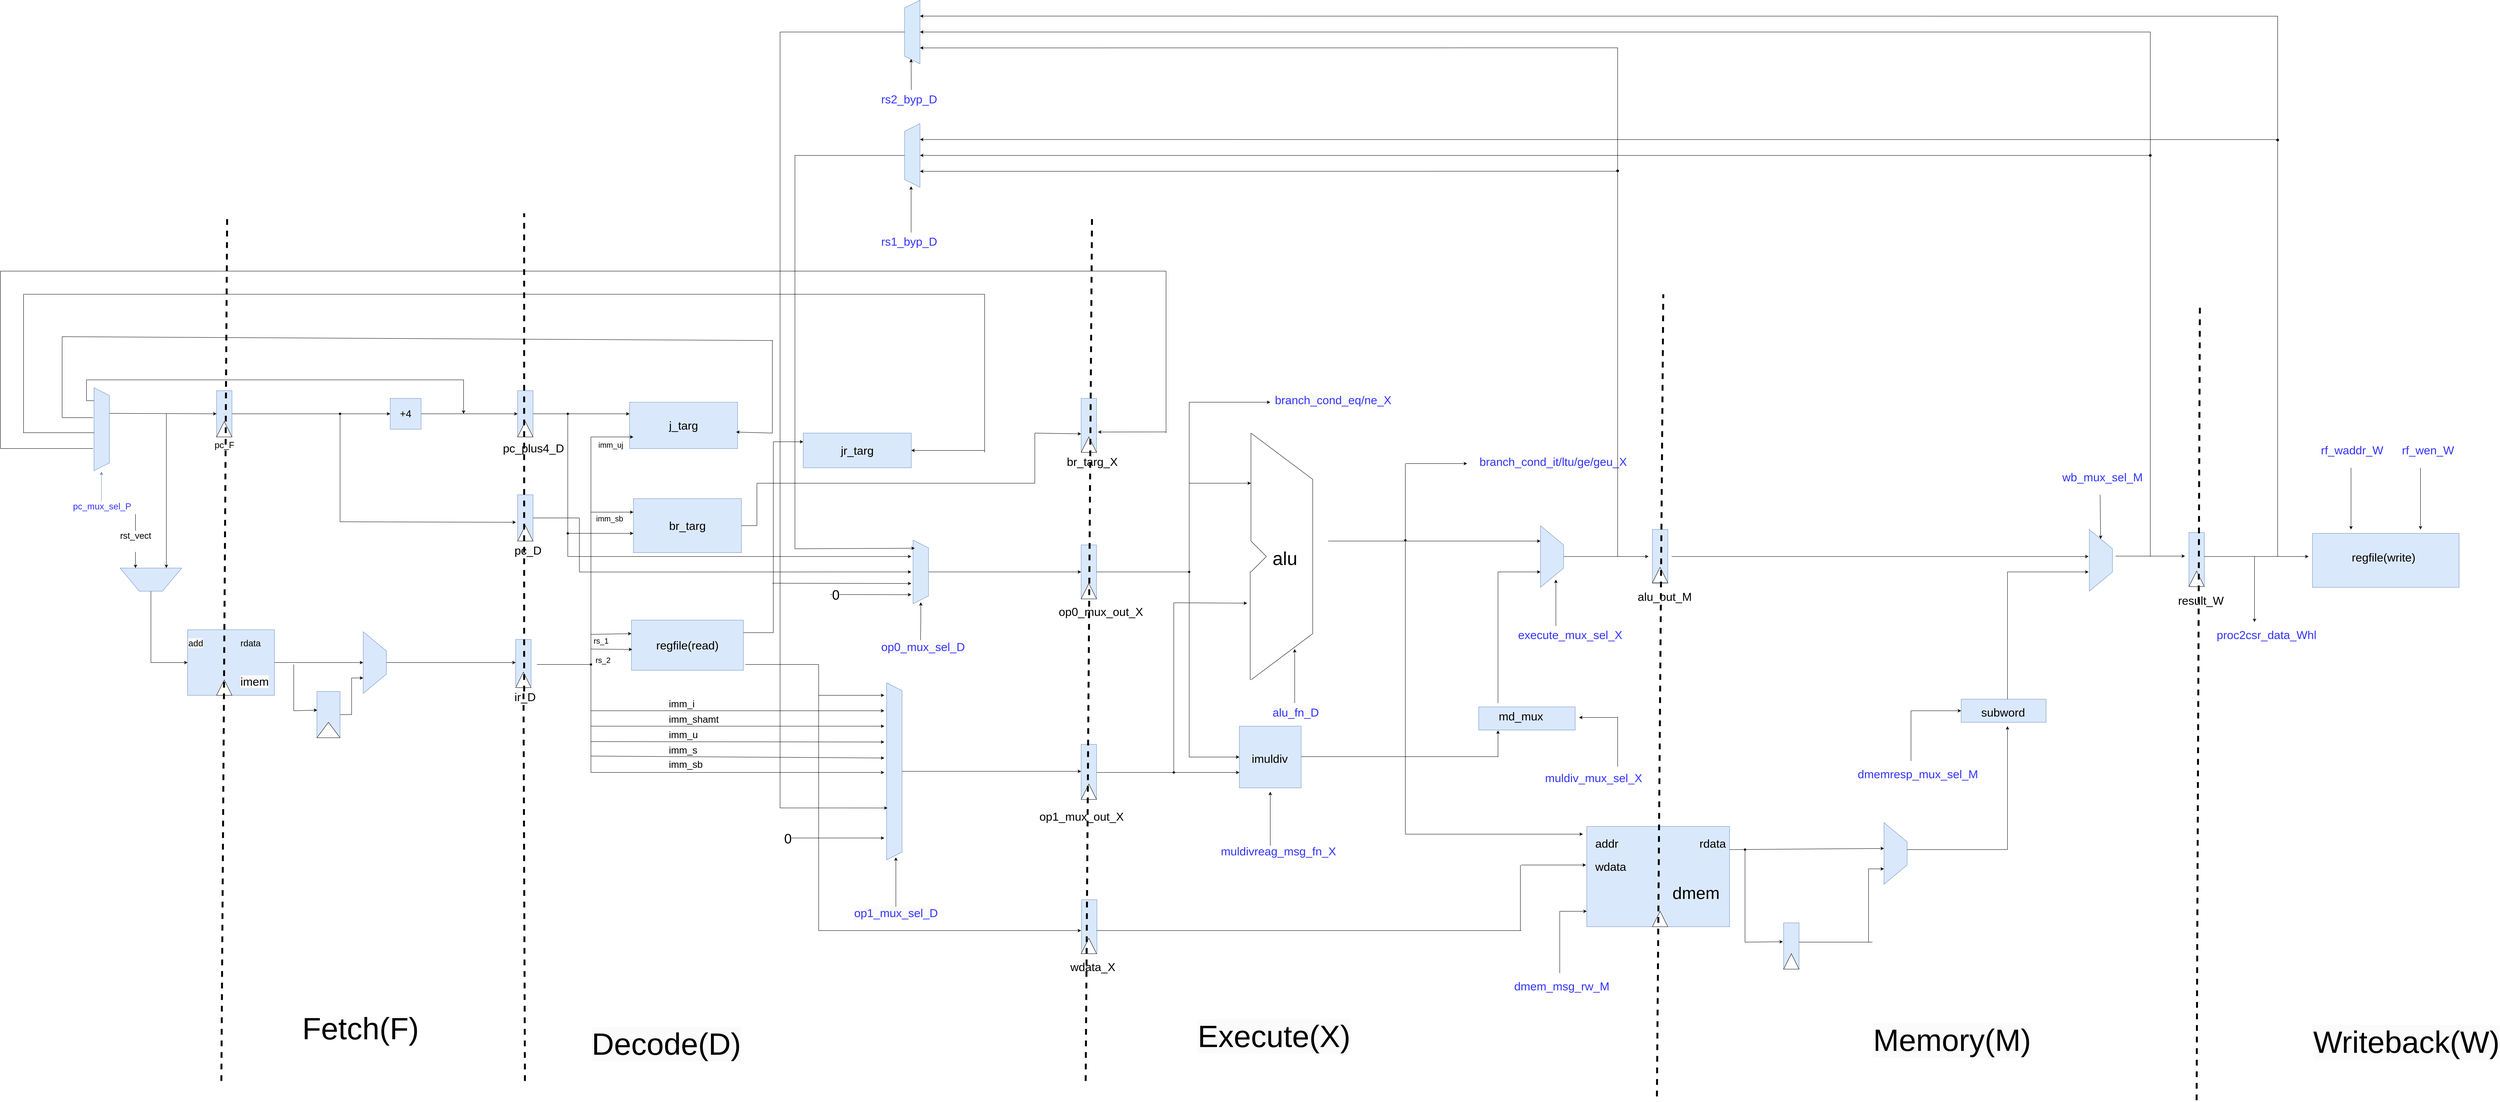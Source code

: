 <mxfile version="24.7.17">
  <diagram name="第 1 页" id="TA_flvRidIN1MDQiCpFb">
    <mxGraphModel dx="8567" dy="5998" grid="1" gridSize="10" guides="1" tooltips="1" connect="1" arrows="1" fold="1" page="1" pageScale="1" pageWidth="827" pageHeight="1169" math="0" shadow="0">
      <root>
        <mxCell id="0" />
        <mxCell id="1" parent="0" />
        <mxCell id="h3CtUdWNvLVvWNDMPcVa-54" style="edgeStyle=orthogonalEdgeStyle;rounded=0;orthogonalLoop=1;jettySize=auto;html=1;exitX=0.5;exitY=0;exitDx=0;exitDy=0;entryX=0;entryY=0.5;entryDx=0;entryDy=0;" parent="1" source="h3CtUdWNvLVvWNDMPcVa-5" target="h3CtUdWNvLVvWNDMPcVa-28" edge="1">
          <mxGeometry relative="1" as="geometry">
            <mxPoint x="-1249" y="-430" as="targetPoint" />
          </mxGeometry>
        </mxCell>
        <mxCell id="h3CtUdWNvLVvWNDMPcVa-5" value="" style="shape=trapezoid;perimeter=trapezoidPerimeter;whiteSpace=wrap;html=1;fixedSize=1;rotation=-180;size=50;fillColor=#dae8fc;strokeColor=#6c8ebf;" parent="1" vertex="1">
          <mxGeometry x="-1330" y="-650" width="160" height="60" as="geometry" />
        </mxCell>
        <mxCell id="h3CtUdWNvLVvWNDMPcVa-19" style="edgeStyle=orthogonalEdgeStyle;rounded=0;orthogonalLoop=1;jettySize=auto;html=1;exitX=0.5;exitY=0;exitDx=0;exitDy=0;entryX=0;entryY=0.5;entryDx=0;entryDy=0;" parent="1" source="h3CtUdWNvLVvWNDMPcVa-6" target="h3CtUdWNvLVvWNDMPcVa-8" edge="1">
          <mxGeometry relative="1" as="geometry" />
        </mxCell>
        <mxCell id="h3CtUdWNvLVvWNDMPcVa-6" value="&lt;div style=&quot;font-size: 25px;&quot;&gt;&lt;hr&gt;&lt;/div&gt;" style="rounded=0;whiteSpace=wrap;html=1;rotation=90;fillColor=#dae8fc;strokeColor=#6c8ebf;" parent="1" vertex="1">
          <mxGeometry x="-1120" y="-1070" width="120" height="40" as="geometry" />
        </mxCell>
        <mxCell id="h3CtUdWNvLVvWNDMPcVa-61" style="edgeStyle=orthogonalEdgeStyle;rounded=0;orthogonalLoop=1;jettySize=auto;html=1;exitX=1;exitY=0.5;exitDx=0;exitDy=0;entryX=0.5;entryY=1;entryDx=0;entryDy=0;" parent="1" source="h3CtUdWNvLVvWNDMPcVa-8" target="h3CtUdWNvLVvWNDMPcVa-9" edge="1">
          <mxGeometry relative="1" as="geometry" />
        </mxCell>
        <mxCell id="h3CtUdWNvLVvWNDMPcVa-8" value="&lt;font style=&quot;font-size: 26px;&quot;&gt;+4&lt;/font&gt;" style="whiteSpace=wrap;html=1;aspect=fixed;fillColor=#dae8fc;strokeColor=#6c8ebf;" parent="1" vertex="1">
          <mxGeometry x="-630" y="-1090" width="80" height="80" as="geometry" />
        </mxCell>
        <mxCell id="MimmkQN_pH5iQWNIVET2-38" style="edgeStyle=orthogonalEdgeStyle;rounded=0;orthogonalLoop=1;jettySize=auto;html=1;exitX=1;exitY=0.5;exitDx=0;exitDy=0;entryX=0;entryY=0.25;entryDx=0;entryDy=0;" parent="1" source="MimmkQN_pH5iQWNIVET2-35" target="h3CtUdWNvLVvWNDMPcVa-77" edge="1">
          <mxGeometry relative="1" as="geometry" />
        </mxCell>
        <mxCell id="h3CtUdWNvLVvWNDMPcVa-9" value="" style="rounded=0;whiteSpace=wrap;html=1;rotation=90;fillColor=#dae8fc;strokeColor=#6c8ebf;" parent="1" vertex="1">
          <mxGeometry x="-340" y="-1070" width="120" height="40" as="geometry" />
        </mxCell>
        <mxCell id="h3CtUdWNvLVvWNDMPcVa-10" value="" style="rounded=0;whiteSpace=wrap;html=1;rotation=90;fillColor=#dae8fc;strokeColor=#6c8ebf;" parent="1" vertex="1">
          <mxGeometry x="-340" y="-800" width="120" height="40" as="geometry" />
        </mxCell>
        <mxCell id="h3CtUdWNvLVvWNDMPcVa-63" style="edgeStyle=orthogonalEdgeStyle;rounded=0;orthogonalLoop=1;jettySize=auto;html=1;entryX=0.5;entryY=1;entryDx=0;entryDy=0;" parent="1" source="h3CtUdWNvLVvWNDMPcVa-28" target="h3CtUdWNvLVvWNDMPcVa-58" edge="1">
          <mxGeometry relative="1" as="geometry" />
        </mxCell>
        <mxCell id="h3CtUdWNvLVvWNDMPcVa-28" value="" style="rounded=0;whiteSpace=wrap;html=1;fillColor=#dae8fc;strokeColor=#6c8ebf;" parent="1" vertex="1">
          <mxGeometry x="-1155" y="-490" width="225" height="170" as="geometry" />
        </mxCell>
        <mxCell id="h3CtUdWNvLVvWNDMPcVa-41" style="edgeStyle=orthogonalEdgeStyle;rounded=0;orthogonalLoop=1;jettySize=auto;html=1;entryX=0.5;entryY=1;entryDx=0;entryDy=0;" parent="1" target="h3CtUdWNvLVvWNDMPcVa-6" edge="1">
          <mxGeometry relative="1" as="geometry">
            <mxPoint x="-1360" y="-1051.11" as="sourcePoint" />
            <mxPoint x="-1090" y="-1051" as="targetPoint" />
          </mxGeometry>
        </mxCell>
        <mxCell id="h3CtUdWNvLVvWNDMPcVa-47" style="edgeStyle=orthogonalEdgeStyle;rounded=0;orthogonalLoop=1;jettySize=auto;html=1;exitX=0.25;exitY=1;exitDx=0;exitDy=0;" parent="1" source="h3CtUdWNvLVvWNDMPcVa-40" edge="1">
          <mxGeometry relative="1" as="geometry">
            <mxPoint x="-440" y="-1050" as="targetPoint" />
            <Array as="points">
              <mxPoint x="-1417" y="-1084" />
              <mxPoint x="-1417" y="-1138" />
              <mxPoint x="-440" y="-1138" />
            </Array>
          </mxGeometry>
        </mxCell>
        <mxCell id="h3CtUdWNvLVvWNDMPcVa-40" value="" style="shape=trapezoid;perimeter=trapezoidPerimeter;whiteSpace=wrap;html=1;fixedSize=1;rotation=90;fillColor=#dae8fc;strokeColor=#6c8ebf;" parent="1" vertex="1">
          <mxGeometry x="-1485" y="-1030" width="215" height="40" as="geometry" />
        </mxCell>
        <mxCell id="h3CtUdWNvLVvWNDMPcVa-52" value="" style="endArrow=classic;html=1;rounded=0;entryX=0.25;entryY=1;entryDx=0;entryDy=0;" parent="1" target="h3CtUdWNvLVvWNDMPcVa-5" edge="1">
          <mxGeometry width="50" height="50" relative="1" as="geometry">
            <mxPoint x="-1210" y="-1050" as="sourcePoint" />
            <mxPoint x="-1210" y="-770" as="targetPoint" />
          </mxGeometry>
        </mxCell>
        <mxCell id="h3CtUdWNvLVvWNDMPcVa-53" value="" style="endArrow=classic;html=1;rounded=0;entryX=0.75;entryY=1;entryDx=0;entryDy=0;" parent="1" target="h3CtUdWNvLVvWNDMPcVa-5" edge="1">
          <mxGeometry width="50" height="50" relative="1" as="geometry">
            <mxPoint x="-1290" y="-790" as="sourcePoint" />
            <mxPoint x="-1279.995" y="-762.222" as="targetPoint" />
          </mxGeometry>
        </mxCell>
        <mxCell id="idpTYqr38m1hENi_6hJd-5" value="rst_vect&lt;div style=&quot;font-size: 23px;&quot;&gt;&lt;br style=&quot;font-size: 23px;&quot;&gt;&lt;/div&gt;" style="edgeLabel;html=1;align=center;verticalAlign=middle;resizable=0;points=[];fontSize=23;" parent="h3CtUdWNvLVvWNDMPcVa-53" connectable="0" vertex="1">
          <mxGeometry x="-0.043" relative="1" as="geometry">
            <mxPoint y="3" as="offset" />
          </mxGeometry>
        </mxCell>
        <mxCell id="h3CtUdWNvLVvWNDMPcVa-72" style="edgeStyle=orthogonalEdgeStyle;rounded=0;orthogonalLoop=1;jettySize=auto;html=1;exitX=0.5;exitY=0;exitDx=0;exitDy=0;entryX=0.75;entryY=1;entryDx=0;entryDy=0;" parent="1" source="h3CtUdWNvLVvWNDMPcVa-56" target="h3CtUdWNvLVvWNDMPcVa-58" edge="1">
          <mxGeometry relative="1" as="geometry" />
        </mxCell>
        <mxCell id="h3CtUdWNvLVvWNDMPcVa-56" value="" style="rounded=0;whiteSpace=wrap;html=1;rotation=90;fillColor=#dae8fc;strokeColor=#6c8ebf;" parent="1" vertex="1">
          <mxGeometry x="-850" y="-300" width="120" height="60" as="geometry" />
        </mxCell>
        <mxCell id="h3CtUdWNvLVvWNDMPcVa-74" style="edgeStyle=orthogonalEdgeStyle;rounded=0;orthogonalLoop=1;jettySize=auto;html=1;exitX=0.5;exitY=0;exitDx=0;exitDy=0;entryX=0.5;entryY=1;entryDx=0;entryDy=0;" parent="1" source="h3CtUdWNvLVvWNDMPcVa-58" target="h3CtUdWNvLVvWNDMPcVa-12" edge="1">
          <mxGeometry relative="1" as="geometry" />
        </mxCell>
        <mxCell id="h3CtUdWNvLVvWNDMPcVa-58" value="" style="shape=trapezoid;perimeter=trapezoidPerimeter;whiteSpace=wrap;html=1;fixedSize=1;rotation=90;size=50;fillColor=#dae8fc;strokeColor=#6c8ebf;" parent="1" vertex="1">
          <mxGeometry x="-750" y="-435" width="160" height="60" as="geometry" />
        </mxCell>
        <mxCell id="h3CtUdWNvLVvWNDMPcVa-77" value="&lt;font style=&quot;font-size: 30px;&quot;&gt;j_targ&lt;/font&gt;" style="rounded=0;whiteSpace=wrap;html=1;fillColor=#dae8fc;strokeColor=#6c8ebf;" parent="1" vertex="1">
          <mxGeometry x="-10" y="-1080" width="280" height="120" as="geometry" />
        </mxCell>
        <mxCell id="h3CtUdWNvLVvWNDMPcVa-81" value="" style="endArrow=none;html=1;rounded=0;" parent="1" target="zn3MZnFg3po8sbIGN5-C-2" edge="1">
          <mxGeometry width="50" height="50" relative="1" as="geometry">
            <mxPoint x="-760" y="-770" as="sourcePoint" />
            <mxPoint x="-760" y="-1050" as="targetPoint" />
          </mxGeometry>
        </mxCell>
        <mxCell id="h3CtUdWNvLVvWNDMPcVa-82" value="" style="endArrow=classic;html=1;rounded=0;entryX=0.594;entryY=1.111;entryDx=0;entryDy=0;entryPerimeter=0;" parent="1" target="h3CtUdWNvLVvWNDMPcVa-10" edge="1">
          <mxGeometry width="50" height="50" relative="1" as="geometry">
            <mxPoint x="-760" y="-770" as="sourcePoint" />
            <mxPoint x="-300" y="-770" as="targetPoint" />
          </mxGeometry>
        </mxCell>
        <mxCell id="h3CtUdWNvLVvWNDMPcVa-84" value="&lt;font style=&quot;font-size: 30px;&quot;&gt;br_targ&lt;/font&gt;" style="rounded=0;whiteSpace=wrap;html=1;fillColor=#dae8fc;strokeColor=#6c8ebf;" parent="1" vertex="1">
          <mxGeometry y="-830" width="280" height="140" as="geometry" />
        </mxCell>
        <mxCell id="MimmkQN_pH5iQWNIVET2-62" style="edgeStyle=orthogonalEdgeStyle;rounded=0;orthogonalLoop=1;jettySize=auto;html=1;exitX=1;exitY=0.25;exitDx=0;exitDy=0;entryX=0;entryY=0.25;entryDx=0;entryDy=0;" parent="1" source="h3CtUdWNvLVvWNDMPcVa-85" target="idpTYqr38m1hENi_6hJd-6" edge="1">
          <mxGeometry relative="1" as="geometry" />
        </mxCell>
        <mxCell id="h3CtUdWNvLVvWNDMPcVa-85" value="&lt;font style=&quot;font-size: 30px;&quot;&gt;regfile(read)&lt;/font&gt;" style="rounded=0;whiteSpace=wrap;html=1;fillColor=#dae8fc;strokeColor=#6c8ebf;" parent="1" vertex="1">
          <mxGeometry x="-5" y="-515" width="290" height="130" as="geometry" />
        </mxCell>
        <mxCell id="idpTYqr38m1hENi_6hJd-1" value="" style="endArrow=classic;html=1;rounded=0;fillColor=#dae8fc;strokeColor=#6c8ebf;" parent="1" edge="1">
          <mxGeometry width="50" height="50" relative="1" as="geometry">
            <mxPoint x="-1378.21" y="-820" as="sourcePoint" />
            <mxPoint x="-1378.21" y="-900" as="targetPoint" />
          </mxGeometry>
        </mxCell>
        <mxCell id="idpTYqr38m1hENi_6hJd-4" value="&lt;font color=&quot;#3333ff&quot;&gt;pc_mux_sel_P&lt;/font&gt;" style="edgeLabel;html=1;align=center;verticalAlign=middle;resizable=0;points=[];fontSize=23;" parent="idpTYqr38m1hENi_6hJd-1" connectable="0" vertex="1">
          <mxGeometry x="0.146" y="-1" relative="1" as="geometry">
            <mxPoint y="56" as="offset" />
          </mxGeometry>
        </mxCell>
        <mxCell id="idpTYqr38m1hENi_6hJd-6" value="&lt;font style=&quot;font-size: 30px;&quot;&gt;jr_targ&lt;/font&gt;" style="rounded=0;whiteSpace=wrap;html=1;fillColor=#dae8fc;strokeColor=#6c8ebf;" parent="1" vertex="1">
          <mxGeometry x="440" y="-1000" width="280" height="90" as="geometry" />
        </mxCell>
        <mxCell id="MimmkQN_pH5iQWNIVET2-110" style="edgeStyle=orthogonalEdgeStyle;rounded=0;orthogonalLoop=1;jettySize=auto;html=1;exitX=0.5;exitY=0;exitDx=0;exitDy=0;entryX=0.5;entryY=1;entryDx=0;entryDy=0;" parent="1" source="idpTYqr38m1hENi_6hJd-7" target="idpTYqr38m1hENi_6hJd-11" edge="1">
          <mxGeometry relative="1" as="geometry" />
        </mxCell>
        <mxCell id="idpTYqr38m1hENi_6hJd-7" value="" style="shape=trapezoid;perimeter=trapezoidPerimeter;whiteSpace=wrap;html=1;fixedSize=1;rotation=90;fillColor=#dae8fc;strokeColor=#6c8ebf;" parent="1" vertex="1">
          <mxGeometry x="662" y="-660" width="165" height="40" as="geometry" />
        </mxCell>
        <mxCell id="idpTYqr38m1hENi_6hJd-14" style="edgeStyle=orthogonalEdgeStyle;rounded=0;orthogonalLoop=1;jettySize=auto;html=1;exitX=0.5;exitY=0;exitDx=0;exitDy=0;" parent="1" source="idpTYqr38m1hENi_6hJd-8" target="idpTYqr38m1hENi_6hJd-12" edge="1">
          <mxGeometry relative="1" as="geometry" />
        </mxCell>
        <mxCell id="idpTYqr38m1hENi_6hJd-8" value="" style="shape=trapezoid;perimeter=trapezoidPerimeter;whiteSpace=wrap;html=1;fixedSize=1;rotation=90;fillColor=#dae8fc;strokeColor=#6c8ebf;" parent="1" vertex="1">
          <mxGeometry x="446.63" y="-142.87" width="458.75" height="40" as="geometry" />
        </mxCell>
        <mxCell id="idpTYqr38m1hENi_6hJd-10" value="" style="rounded=0;whiteSpace=wrap;html=1;rotation=90;fillColor=#dae8fc;strokeColor=#6c8ebf;" parent="1" vertex="1">
          <mxGeometry x="1110" y="-1040" width="140" height="40" as="geometry" />
        </mxCell>
        <mxCell id="idpTYqr38m1hENi_6hJd-11" value="" style="rounded=0;whiteSpace=wrap;html=1;rotation=90;fillColor=#dae8fc;strokeColor=#6c8ebf;" parent="1" vertex="1">
          <mxGeometry x="1110" y="-660" width="140" height="40" as="geometry" />
        </mxCell>
        <mxCell id="idpTYqr38m1hENi_6hJd-12" value="" style="rounded=0;whiteSpace=wrap;html=1;rotation=90;fillColor=#dae8fc;strokeColor=#6c8ebf;" parent="1" vertex="1">
          <mxGeometry x="1110" y="-142.87" width="140" height="40" as="geometry" />
        </mxCell>
        <mxCell id="idpTYqr38m1hENi_6hJd-13" value="" style="rounded=0;whiteSpace=wrap;html=1;rotation=90;direction=west;fillColor=#dae8fc;strokeColor=#6c8ebf;" parent="1" vertex="1">
          <mxGeometry x="1111" y="260" width="140" height="40" as="geometry" />
        </mxCell>
        <mxCell id="idpTYqr38m1hENi_6hJd-17" value="" style="whiteSpace=wrap;html=1;aspect=fixed;fillColor=#dae8fc;strokeColor=#6c8ebf;" parent="1" vertex="1">
          <mxGeometry x="1570" y="-240" width="160" height="160" as="geometry" />
        </mxCell>
        <mxCell id="idpTYqr38m1hENi_6hJd-18" value="" style="shape=trapezoid;perimeter=trapezoidPerimeter;whiteSpace=wrap;html=1;fixedSize=1;rotation=90;size=50;fillColor=#dae8fc;strokeColor=#6c8ebf;" parent="1" vertex="1">
          <mxGeometry x="2300" y="-710" width="160" height="60" as="geometry" />
        </mxCell>
        <mxCell id="idpTYqr38m1hENi_6hJd-20" value="" style="rounded=0;whiteSpace=wrap;html=1;rotation=90;fillColor=#dae8fc;strokeColor=#6c8ebf;" parent="1" vertex="1">
          <mxGeometry x="2590" y="-700" width="140" height="40" as="geometry" />
        </mxCell>
        <mxCell id="idpTYqr38m1hENi_6hJd-21" value="" style="rounded=0;whiteSpace=wrap;html=1;fillColor=#dae8fc;strokeColor=#6c8ebf;" parent="1" vertex="1">
          <mxGeometry x="2470" y="20" width="370" height="260" as="geometry" />
        </mxCell>
        <mxCell id="idpTYqr38m1hENi_6hJd-22" value="" style="rounded=0;whiteSpace=wrap;html=1;rotation=90;fillColor=#dae8fc;strokeColor=#6c8ebf;" parent="1" vertex="1">
          <mxGeometry x="2940" y="310" width="120" height="40" as="geometry" />
        </mxCell>
        <mxCell id="idpTYqr38m1hENi_6hJd-23" value="" style="shape=trapezoid;perimeter=trapezoidPerimeter;whiteSpace=wrap;html=1;fixedSize=1;rotation=90;size=50;fillColor=#dae8fc;strokeColor=#6c8ebf;" parent="1" vertex="1">
          <mxGeometry x="3190" y="60" width="160" height="60" as="geometry" />
        </mxCell>
        <mxCell id="idpTYqr38m1hENi_6hJd-24" value="" style="rounded=0;whiteSpace=wrap;html=1;fillColor=#dae8fc;strokeColor=#6c8ebf;" parent="1" vertex="1">
          <mxGeometry x="3440" y="-310" width="220" height="60" as="geometry" />
        </mxCell>
        <mxCell id="idpTYqr38m1hENi_6hJd-25" value="" style="shape=trapezoid;perimeter=trapezoidPerimeter;whiteSpace=wrap;html=1;fixedSize=1;rotation=90;size=50;fillColor=#dae8fc;strokeColor=#6c8ebf;" parent="1" vertex="1">
          <mxGeometry x="3722" y="-700" width="160" height="60" as="geometry" />
        </mxCell>
        <mxCell id="idpTYqr38m1hENi_6hJd-26" value="" style="rounded=0;whiteSpace=wrap;html=1;fillColor=#dae8fc;strokeColor=#6c8ebf;" parent="1" vertex="1">
          <mxGeometry x="4350" y="-740" width="380" height="140" as="geometry" />
        </mxCell>
        <mxCell id="MimmkQN_pH5iQWNIVET2-2" value="&lt;div style=&quot;font-size: 23px;&quot;&gt;pc_F&lt;/div&gt;&lt;div style=&quot;font-size: 23px;&quot;&gt;&lt;br&gt;&lt;/div&gt;" style="edgeLabel;html=1;align=center;verticalAlign=middle;resizable=0;points=[];fontSize=23;" parent="1" connectable="0" vertex="1">
          <mxGeometry x="-1060" y="-955" as="geometry" />
        </mxCell>
        <mxCell id="MimmkQN_pH5iQWNIVET2-4" value="" style="endArrow=none;html=1;rounded=0;" parent="1" edge="1">
          <mxGeometry width="50" height="50" relative="1" as="geometry">
            <mxPoint x="-1480" y="-1250" as="sourcePoint" />
            <mxPoint x="361.25" y="-1240" as="targetPoint" />
          </mxGeometry>
        </mxCell>
        <mxCell id="MimmkQN_pH5iQWNIVET2-5" value="" style="endArrow=none;html=1;rounded=0;" parent="1" edge="1">
          <mxGeometry width="50" height="50" relative="1" as="geometry">
            <mxPoint x="360" y="-1000" as="sourcePoint" />
            <mxPoint x="360" y="-1240" as="targetPoint" />
          </mxGeometry>
        </mxCell>
        <mxCell id="MimmkQN_pH5iQWNIVET2-7" value="&lt;div style=&quot;font-size: 23px;&quot;&gt;&lt;br&gt;&lt;/div&gt;" style="edgeLabel;html=1;align=center;verticalAlign=middle;resizable=0;points=[];fontSize=23;rotation=0;" parent="1" connectable="0" vertex="1">
          <mxGeometry x="-1090" y="-390" as="geometry">
            <mxPoint x="-7" y="-56" as="offset" />
          </mxGeometry>
        </mxCell>
        <mxCell id="MimmkQN_pH5iQWNIVET2-8" value="&lt;div style=&quot;forced-color-adjust: none; font-size: 23px;&quot;&gt;rdata&lt;/div&gt;" style="text;whiteSpace=wrap;html=1;" parent="1" vertex="1">
          <mxGeometry x="-1020" y="-475" width="80" height="130" as="geometry" />
        </mxCell>
        <mxCell id="MimmkQN_pH5iQWNIVET2-10" value="" style="endArrow=none;html=1;rounded=0;" parent="1" edge="1">
          <mxGeometry width="50" height="50" relative="1" as="geometry">
            <mxPoint x="910" y="-950" as="sourcePoint" />
            <mxPoint x="910" y="-1360" as="targetPoint" />
          </mxGeometry>
        </mxCell>
        <mxCell id="MimmkQN_pH5iQWNIVET2-11" value="" style="endArrow=classic;html=1;rounded=0;entryX=1;entryY=0.5;entryDx=0;entryDy=0;" parent="1" target="idpTYqr38m1hENi_6hJd-6" edge="1">
          <mxGeometry width="50" height="50" relative="1" as="geometry">
            <mxPoint x="910" y="-955" as="sourcePoint" />
            <mxPoint x="880" y="-1020" as="targetPoint" />
          </mxGeometry>
        </mxCell>
        <mxCell id="MimmkQN_pH5iQWNIVET2-15" value="&lt;font style=&quot;font-size: 30px;&quot;&gt;br_targ_X&lt;/font&gt;" style="text;whiteSpace=wrap;html=1;" parent="1" vertex="1">
          <mxGeometry x="1121" y="-950" width="120" height="60" as="geometry" />
        </mxCell>
        <mxCell id="MimmkQN_pH5iQWNIVET2-16" value="&lt;font style=&quot;font-size: 30px;&quot;&gt;op0_mux_out_X&lt;/font&gt;&lt;div&gt;&lt;font style=&quot;font-size: 30px;&quot;&gt;&lt;br&gt;&lt;/font&gt;&lt;/div&gt;" style="text;whiteSpace=wrap;html=1;" parent="1" vertex="1">
          <mxGeometry x="1100" y="-561.41" width="120" height="60" as="geometry" />
        </mxCell>
        <mxCell id="MimmkQN_pH5iQWNIVET2-17" value="&lt;font style=&quot;forced-color-adjust: none; color: rgb(0, 0, 0); font-family: Helvetica; font-style: normal; font-variant-ligatures: normal; font-variant-caps: normal; font-weight: 400; letter-spacing: normal; orphans: 2; text-align: left; text-indent: 0px; text-transform: none; widows: 2; word-spacing: 0px; -webkit-text-stroke-width: 0px; white-space: normal; background-color: rgb(251, 251, 251); text-decoration-thickness: initial; text-decoration-style: initial; text-decoration-color: initial; font-size: 30px;&quot;&gt;op1&lt;/font&gt;&lt;span style=&quot;font-size: 30px;&quot;&gt;_mux_out_X&lt;/span&gt;" style="text;whiteSpace=wrap;html=1;" parent="1" vertex="1">
          <mxGeometry x="1050" y="-30" width="250" height="60" as="geometry" />
        </mxCell>
        <mxCell id="MimmkQN_pH5iQWNIVET2-18" value="&lt;span style=&quot;font-size: 30px;&quot;&gt;wdata_X&lt;/span&gt;&lt;div&gt;&lt;span style=&quot;font-size: 30px;&quot;&gt;&lt;br&gt;&lt;/span&gt;&lt;/div&gt;" style="text;whiteSpace=wrap;html=1;" parent="1" vertex="1">
          <mxGeometry x="1130" y="360" width="250" height="60" as="geometry" />
        </mxCell>
        <mxCell id="MimmkQN_pH5iQWNIVET2-22" value="" style="endArrow=none;html=1;rounded=0;" parent="1" edge="1">
          <mxGeometry width="50" height="50" relative="1" as="geometry">
            <mxPoint x="-1640" y="-1420" as="sourcePoint" />
            <mxPoint x="1380" y="-1420" as="targetPoint" />
          </mxGeometry>
        </mxCell>
        <mxCell id="MimmkQN_pH5iQWNIVET2-23" value="" style="endArrow=none;html=1;rounded=0;" parent="1" edge="1">
          <mxGeometry width="50" height="50" relative="1" as="geometry">
            <mxPoint x="1380" y="-1000" as="sourcePoint" />
            <mxPoint x="1380" y="-1420" as="targetPoint" />
          </mxGeometry>
        </mxCell>
        <mxCell id="MimmkQN_pH5iQWNIVET2-24" value="" style="endArrow=classic;html=1;rounded=0;entryX=0.623;entryY=-0.086;entryDx=0;entryDy=0;entryPerimeter=0;" parent="1" target="idpTYqr38m1hENi_6hJd-10" edge="1">
          <mxGeometry width="50" height="50" relative="1" as="geometry">
            <mxPoint x="1380" y="-1003" as="sourcePoint" />
            <mxPoint x="1360" y="-1070" as="targetPoint" />
          </mxGeometry>
        </mxCell>
        <mxCell id="MimmkQN_pH5iQWNIVET2-25" value="" style="endArrow=none;html=1;rounded=0;entryX=0.5;entryY=1;entryDx=0;entryDy=0;" parent="1" edge="1">
          <mxGeometry width="50" height="50" relative="1" as="geometry">
            <mxPoint x="-1580" y="-1001" as="sourcePoint" />
            <mxPoint x="-1397.5" y="-1001" as="targetPoint" />
            <Array as="points">
              <mxPoint x="-1520" y="-1001" />
            </Array>
          </mxGeometry>
        </mxCell>
        <mxCell id="MimmkQN_pH5iQWNIVET2-26" value="&lt;span style=&quot;color: rgb(0, 0, 0); font-family: Helvetica; font-size: 30px; font-style: normal; font-variant-ligatures: normal; font-variant-caps: normal; font-weight: 400; letter-spacing: normal; orphans: 2; text-align: center; text-indent: 0px; text-transform: none; widows: 2; word-spacing: 0px; -webkit-text-stroke-width: 0px; white-space: normal; background-color: rgb(251, 251, 251); text-decoration-thickness: initial; text-decoration-style: initial; text-decoration-color: initial; display: inline !important; float: none;&quot;&gt;pc_plus4_D&lt;/span&gt;" style="text;whiteSpace=wrap;html=1;" parent="1" vertex="1">
          <mxGeometry x="-340" y="-985" width="110" height="60" as="geometry" />
        </mxCell>
        <mxCell id="MimmkQN_pH5iQWNIVET2-27" value="&lt;span style=&quot;color: rgb(0, 0, 0); font-family: Helvetica; font-size: 30px; font-style: normal; font-variant-ligatures: normal; font-variant-caps: normal; font-weight: 400; letter-spacing: normal; orphans: 2; text-align: center; text-indent: 0px; text-transform: none; widows: 2; word-spacing: 0px; -webkit-text-stroke-width: 0px; white-space: normal; background-color: rgb(251, 251, 251); text-decoration-thickness: initial; text-decoration-style: initial; text-decoration-color: initial; display: inline !important; float: none;&quot;&gt;pc_D&lt;/span&gt;" style="text;whiteSpace=wrap;html=1;rotation=0;" parent="1" vertex="1">
          <mxGeometry x="-310" y="-720" width="110" height="60" as="geometry" />
        </mxCell>
        <mxCell id="MimmkQN_pH5iQWNIVET2-28" value="&lt;span style=&quot;color: rgb(0, 0, 0); font-family: Helvetica; font-size: 30px; font-style: normal; font-variant-ligatures: normal; font-variant-caps: normal; font-weight: 400; letter-spacing: normal; orphans: 2; text-align: center; text-indent: 0px; text-transform: none; widows: 2; word-spacing: 0px; -webkit-text-stroke-width: 0px; white-space: normal; background-color: rgb(251, 251, 251); text-decoration-thickness: initial; text-decoration-style: initial; text-decoration-color: initial; display: inline !important; float: none;&quot;&gt;ir_D&lt;/span&gt;" style="text;whiteSpace=wrap;html=1;rotation=0;" parent="1" vertex="1">
          <mxGeometry x="-310" y="-340" width="110" height="60" as="geometry" />
        </mxCell>
        <mxCell id="MimmkQN_pH5iQWNIVET2-29" value="" style="triangle;whiteSpace=wrap;html=1;rotation=-90;" parent="1" vertex="1">
          <mxGeometry x="-1080" y="-1030" width="40" height="40" as="geometry" />
        </mxCell>
        <mxCell id="MimmkQN_pH5iQWNIVET2-30" value="" style="triangle;whiteSpace=wrap;html=1;rotation=-90;" parent="1" vertex="1">
          <mxGeometry x="-1080" y="-360" width="40" height="40" as="geometry" />
        </mxCell>
        <mxCell id="MimmkQN_pH5iQWNIVET2-31" value="" style="triangle;whiteSpace=wrap;html=1;rotation=-90;" parent="1" vertex="1">
          <mxGeometry x="-810" y="-260" width="40" height="60" as="geometry" />
        </mxCell>
        <mxCell id="MimmkQN_pH5iQWNIVET2-35" value="" style="triangle;whiteSpace=wrap;html=1;rotation=-90;" parent="1" vertex="1">
          <mxGeometry x="-300" y="-1030" width="40" height="40" as="geometry" />
        </mxCell>
        <mxCell id="MimmkQN_pH5iQWNIVET2-36" value="" style="triangle;whiteSpace=wrap;html=1;rotation=-90;" parent="1" vertex="1">
          <mxGeometry x="-300" y="-760" width="40" height="40" as="geometry" />
        </mxCell>
        <mxCell id="MimmkQN_pH5iQWNIVET2-41" value="" style="endArrow=none;html=1;rounded=0;" parent="1" source="zn3MZnFg3po8sbIGN5-C-4" edge="1">
          <mxGeometry width="50" height="50" relative="1" as="geometry">
            <mxPoint x="-180" y="-680" as="sourcePoint" />
            <mxPoint x="-180" y="-1050" as="targetPoint" />
          </mxGeometry>
        </mxCell>
        <mxCell id="MimmkQN_pH5iQWNIVET2-42" value="&lt;font color=&quot;#3333ff&quot;&gt;&lt;font style=&quot;forced-color-adjust: none; font-family: Helvetica; font-style: normal; font-variant-ligatures: normal; font-variant-caps: normal; font-weight: 400; letter-spacing: normal; orphans: 2; text-align: left; text-indent: 0px; text-transform: none; widows: 2; word-spacing: 0px; -webkit-text-stroke-width: 0px; white-space: normal; background-color: rgb(251, 251, 251); text-decoration-thickness: initial; text-decoration-style: initial; text-decoration-color: initial; font-size: 30px;&quot;&gt;op0_mux_sel_D&lt;/font&gt;&lt;br class=&quot;Apple-interchange-newline&quot;&gt;&lt;/font&gt;&lt;div&gt;&lt;font style=&quot;forced-color-adjust: none; color: rgb(0, 0, 0); font-family: Helvetica; font-style: normal; font-variant-ligatures: normal; font-variant-caps: normal; font-weight: 400; letter-spacing: normal; orphans: 2; text-align: left; text-indent: 0px; text-transform: none; widows: 2; word-spacing: 0px; -webkit-text-stroke-width: 0px; white-space: normal; background-color: rgb(251, 251, 251); text-decoration-thickness: initial; text-decoration-style: initial; text-decoration-color: initial; font-size: 30px;&quot;&gt;&lt;br&gt;&lt;/font&gt;&lt;/div&gt;" style="text;whiteSpace=wrap;html=1;" parent="1" vertex="1">
          <mxGeometry x="640" y="-470" width="250" height="60" as="geometry" />
        </mxCell>
        <mxCell id="MimmkQN_pH5iQWNIVET2-44" value="" style="endArrow=classic;html=1;rounded=0;" parent="1" edge="1">
          <mxGeometry width="50" height="50" relative="1" as="geometry">
            <mxPoint x="-170" y="-740" as="sourcePoint" />
            <mxPoint y="-740" as="targetPoint" />
          </mxGeometry>
        </mxCell>
        <mxCell id="MimmkQN_pH5iQWNIVET2-48" value="" style="endArrow=none;html=1;rounded=0;" parent="1" edge="1">
          <mxGeometry width="50" height="50" relative="1" as="geometry">
            <mxPoint x="-250" y="-400" as="sourcePoint" />
            <mxPoint x="-110" y="-400" as="targetPoint" />
          </mxGeometry>
        </mxCell>
        <mxCell id="MimmkQN_pH5iQWNIVET2-49" value="" style="endArrow=none;html=1;rounded=0;" parent="1" edge="1">
          <mxGeometry width="50" height="50" relative="1" as="geometry">
            <mxPoint x="-110" y="-400" as="sourcePoint" />
            <mxPoint x="-110" y="-990" as="targetPoint" />
          </mxGeometry>
        </mxCell>
        <mxCell id="MimmkQN_pH5iQWNIVET2-50" value="" style="endArrow=classic;html=1;rounded=0;" parent="1" edge="1">
          <mxGeometry width="50" height="50" relative="1" as="geometry">
            <mxPoint x="-110" y="-990" as="sourcePoint" />
            <mxPoint y="-990" as="targetPoint" />
          </mxGeometry>
        </mxCell>
        <mxCell id="MimmkQN_pH5iQWNIVET2-56" value="&lt;font style=&quot;font-size: 20px;&quot;&gt;imm_uj&lt;/font&gt;" style="edgeLabel;html=1;align=center;verticalAlign=middle;resizable=0;points=[];" parent="MimmkQN_pH5iQWNIVET2-50" connectable="0" vertex="1">
          <mxGeometry x="0.189" y="-4" relative="1" as="geometry">
            <mxPoint x="-15" y="16" as="offset" />
          </mxGeometry>
        </mxCell>
        <mxCell id="MimmkQN_pH5iQWNIVET2-52" value="" style="endArrow=classic;html=1;rounded=0;entryX=0;entryY=0.25;entryDx=0;entryDy=0;" parent="1" target="h3CtUdWNvLVvWNDMPcVa-84" edge="1">
          <mxGeometry width="50" height="50" relative="1" as="geometry">
            <mxPoint x="-110" y="-795" as="sourcePoint" />
            <mxPoint x="-60" y="-830" as="targetPoint" />
          </mxGeometry>
        </mxCell>
        <mxCell id="MimmkQN_pH5iQWNIVET2-53" value="" style="endArrow=classic;html=1;rounded=0;entryX=1;entryY=0;entryDx=0;entryDy=0;" parent="1" target="MimmkQN_pH5iQWNIVET2-58" edge="1">
          <mxGeometry width="50" height="50" relative="1" as="geometry">
            <mxPoint x="-110" y="-478" as="sourcePoint" />
            <mxPoint x="-60" y="-500" as="targetPoint" />
          </mxGeometry>
        </mxCell>
        <mxCell id="MimmkQN_pH5iQWNIVET2-55" value="" style="endArrow=classic;html=1;rounded=0;" parent="1" edge="1">
          <mxGeometry width="50" height="50" relative="1" as="geometry">
            <mxPoint x="-110" y="-440" as="sourcePoint" />
            <mxPoint x="-3" y="-439" as="targetPoint" />
          </mxGeometry>
        </mxCell>
        <mxCell id="MimmkQN_pH5iQWNIVET2-57" value="&lt;font style=&quot;font-size: 20px;&quot;&gt;imm_sb&lt;/font&gt;&lt;div&gt;&lt;font style=&quot;font-size: 20px;&quot;&gt;&lt;br&gt;&lt;/font&gt;&lt;/div&gt;" style="edgeLabel;html=1;align=center;verticalAlign=middle;resizable=0;points=[];" parent="1" connectable="0" vertex="1">
          <mxGeometry x="-50.005" y="-955" as="geometry">
            <mxPoint x="-12" y="188" as="offset" />
          </mxGeometry>
        </mxCell>
        <mxCell id="MimmkQN_pH5iQWNIVET2-58" value="&lt;font style=&quot;forced-color-adjust: none; color: rgb(0, 0, 0); font-family: Helvetica; font-style: normal; font-variant-ligatures: normal; font-variant-caps: normal; font-weight: 400; letter-spacing: normal; orphans: 2; text-align: center; text-indent: 0px; text-transform: none; widows: 2; word-spacing: 0px; -webkit-text-stroke-width: 0px; white-space: nowrap; text-decoration-thickness: initial; text-decoration-style: initial; text-decoration-color: initial; font-size: 20px;&quot;&gt;rs_1&lt;/font&gt;&lt;br class=&quot;Apple-interchange-newline&quot;&gt;&lt;div&gt;&lt;font style=&quot;forced-color-adjust: none; color: rgb(0, 0, 0); font-family: Helvetica; font-style: normal; font-variant-ligatures: normal; font-variant-caps: normal; font-weight: 400; letter-spacing: normal; orphans: 2; text-align: center; text-indent: 0px; text-transform: none; widows: 2; word-spacing: 0px; -webkit-text-stroke-width: 0px; white-space: nowrap; text-decoration-thickness: initial; text-decoration-style: initial; text-decoration-color: initial; font-size: 20px;&quot;&gt;&lt;br&gt;&lt;/font&gt;&lt;/div&gt;" style="text;whiteSpace=wrap;html=1;" parent="1" vertex="1">
          <mxGeometry x="-105" y="-480" width="100" height="50" as="geometry" />
        </mxCell>
        <mxCell id="MimmkQN_pH5iQWNIVET2-59" value="&lt;font style=&quot;forced-color-adjust: none; color: rgb(0, 0, 0); font-family: Helvetica; font-style: normal; font-variant-ligatures: normal; font-variant-caps: normal; font-weight: 400; letter-spacing: normal; orphans: 2; text-indent: 0px; text-transform: none; widows: 2; word-spacing: 0px; -webkit-text-stroke-width: 0px; white-space: nowrap; background-color: rgb(251, 251, 251); text-decoration-thickness: initial; text-decoration-style: initial; text-decoration-color: initial; text-align: center; font-size: 20px;&quot;&gt;rs_2&lt;/font&gt;" style="text;whiteSpace=wrap;html=1;" parent="1" vertex="1">
          <mxGeometry x="-100" y="-430" width="70" height="50" as="geometry" />
        </mxCell>
        <mxCell id="MimmkQN_pH5iQWNIVET2-60" value="" style="endArrow=classic;html=1;rounded=0;entryX=0.986;entryY=0.644;entryDx=0;entryDy=0;entryPerimeter=0;" parent="1" target="h3CtUdWNvLVvWNDMPcVa-77" edge="1">
          <mxGeometry width="50" height="50" relative="1" as="geometry">
            <mxPoint x="360" y="-1000" as="sourcePoint" />
            <mxPoint x="340" y="-1050" as="targetPoint" />
          </mxGeometry>
        </mxCell>
        <mxCell id="MimmkQN_pH5iQWNIVET2-64" value="" style="endArrow=none;html=1;rounded=0;" parent="1" edge="1">
          <mxGeometry width="50" height="50" relative="1" as="geometry">
            <mxPoint x="320" y="-870" as="sourcePoint" />
            <mxPoint x="1040" y="-870" as="targetPoint" />
          </mxGeometry>
        </mxCell>
        <mxCell id="MimmkQN_pH5iQWNIVET2-65" value="" style="endArrow=none;html=1;rounded=0;" parent="1" edge="1">
          <mxGeometry width="50" height="50" relative="1" as="geometry">
            <mxPoint x="1040" y="-870" as="sourcePoint" />
            <mxPoint x="1040" y="-1000" as="targetPoint" />
          </mxGeometry>
        </mxCell>
        <mxCell id="MimmkQN_pH5iQWNIVET2-66" value="" style="endArrow=classic;html=1;rounded=0;entryX=0.657;entryY=1;entryDx=0;entryDy=0;entryPerimeter=0;" parent="1" target="idpTYqr38m1hENi_6hJd-10" edge="1">
          <mxGeometry width="50" height="50" relative="1" as="geometry">
            <mxPoint x="1040" y="-1000" as="sourcePoint" />
            <mxPoint x="1090" y="-1050" as="targetPoint" />
          </mxGeometry>
        </mxCell>
        <mxCell id="MimmkQN_pH5iQWNIVET2-67" value="" style="endArrow=none;html=1;rounded=0;" parent="1" edge="1">
          <mxGeometry width="50" height="50" relative="1" as="geometry">
            <mxPoint x="280" y="-760" as="sourcePoint" />
            <mxPoint x="320" y="-760" as="targetPoint" />
          </mxGeometry>
        </mxCell>
        <mxCell id="MimmkQN_pH5iQWNIVET2-68" value="" style="endArrow=none;html=1;rounded=0;" parent="1" edge="1">
          <mxGeometry width="50" height="50" relative="1" as="geometry">
            <mxPoint x="320" y="-760" as="sourcePoint" />
            <mxPoint x="320" y="-870" as="targetPoint" />
          </mxGeometry>
        </mxCell>
        <mxCell id="MimmkQN_pH5iQWNIVET2-71" value="" style="endArrow=none;html=1;rounded=0;" parent="1" target="VG8MHKJ1vHQQKtuOWax9-5" edge="1">
          <mxGeometry width="50" height="50" relative="1" as="geometry">
            <mxPoint x="-110" y="-120" as="sourcePoint" />
            <mxPoint x="-110" y="-400" as="targetPoint" />
          </mxGeometry>
        </mxCell>
        <mxCell id="MimmkQN_pH5iQWNIVET2-72" value="" style="triangle;whiteSpace=wrap;html=1;rotation=-90;" parent="1" vertex="1">
          <mxGeometry x="1160" y="-610" width="40" height="40" as="geometry" />
        </mxCell>
        <mxCell id="MimmkQN_pH5iQWNIVET2-73" value="" style="triangle;whiteSpace=wrap;html=1;rotation=-90;" parent="1" vertex="1">
          <mxGeometry x="1160" y="-990" width="40" height="40" as="geometry" />
        </mxCell>
        <mxCell id="MimmkQN_pH5iQWNIVET2-74" value="" style="triangle;whiteSpace=wrap;html=1;rotation=-90;" parent="1" vertex="1">
          <mxGeometry x="1160" y="-90" width="40" height="40" as="geometry" />
        </mxCell>
        <mxCell id="MimmkQN_pH5iQWNIVET2-75" value="" style="triangle;whiteSpace=wrap;html=1;rotation=-90;" parent="1" vertex="1">
          <mxGeometry x="1160" y="310" width="40" height="40" as="geometry" />
        </mxCell>
        <mxCell id="MimmkQN_pH5iQWNIVET2-77" value="" style="endArrow=none;html=1;rounded=0;exitX=0.5;exitY=0;exitDx=0;exitDy=0;" parent="1" source="h3CtUdWNvLVvWNDMPcVa-10" edge="1">
          <mxGeometry width="50" height="50" relative="1" as="geometry">
            <mxPoint x="-260" y="-760" as="sourcePoint" />
            <mxPoint x="-140" y="-780" as="targetPoint" />
          </mxGeometry>
        </mxCell>
        <mxCell id="MimmkQN_pH5iQWNIVET2-78" value="" style="endArrow=none;html=1;rounded=0;" parent="1" edge="1">
          <mxGeometry width="50" height="50" relative="1" as="geometry">
            <mxPoint x="-140" y="-640" as="sourcePoint" />
            <mxPoint x="-140" y="-780" as="targetPoint" />
          </mxGeometry>
        </mxCell>
        <mxCell id="MimmkQN_pH5iQWNIVET2-80" value="" style="endArrow=classic;html=1;rounded=0;" parent="1" edge="1">
          <mxGeometry width="50" height="50" relative="1" as="geometry">
            <mxPoint x="360" y="-610.71" as="sourcePoint" />
            <mxPoint x="720" y="-610" as="targetPoint" />
          </mxGeometry>
        </mxCell>
        <mxCell id="MimmkQN_pH5iQWNIVET2-82" value="" style="endArrow=classic;html=1;rounded=0;" parent="1" edge="1">
          <mxGeometry width="50" height="50" relative="1" as="geometry">
            <mxPoint x="510" y="-581.43" as="sourcePoint" />
            <mxPoint x="720" y="-581" as="targetPoint" />
          </mxGeometry>
        </mxCell>
        <mxCell id="MimmkQN_pH5iQWNIVET2-83" value="&lt;font style=&quot;font-size: 35px;&quot;&gt;0&lt;/font&gt;" style="edgeLabel;html=1;align=center;verticalAlign=middle;resizable=0;points=[];" parent="MimmkQN_pH5iQWNIVET2-82" connectable="0" vertex="1">
          <mxGeometry x="-0.264" relative="1" as="geometry">
            <mxPoint x="-64" as="offset" />
          </mxGeometry>
        </mxCell>
        <mxCell id="MimmkQN_pH5iQWNIVET2-85" value="" style="endArrow=classic;html=1;rounded=0;exitX=0.399;exitY=-0.026;exitDx=0;exitDy=0;exitPerimeter=0;" parent="1" edge="1">
          <mxGeometry width="50" height="50" relative="1" as="geometry">
            <mxPoint x="743.91" y="-462.97" as="sourcePoint" />
            <mxPoint x="744.62" y="-561.41" as="targetPoint" />
            <Array as="points">
              <mxPoint x="744.62" y="-511.41" />
            </Array>
          </mxGeometry>
        </mxCell>
        <mxCell id="MimmkQN_pH5iQWNIVET2-90" value="" style="endArrow=none;html=1;rounded=0;" parent="1" edge="1">
          <mxGeometry width="50" height="50" relative="1" as="geometry">
            <mxPoint x="-170" y="-680" as="sourcePoint" />
            <mxPoint x="680" y="-680" as="targetPoint" />
          </mxGeometry>
        </mxCell>
        <mxCell id="MimmkQN_pH5iQWNIVET2-95" value="" style="endArrow=none;html=1;rounded=0;" parent="1" edge="1">
          <mxGeometry width="50" height="50" relative="1" as="geometry">
            <mxPoint x="-140" y="-639.7" as="sourcePoint" />
            <mxPoint x="680" y="-640" as="targetPoint" />
          </mxGeometry>
        </mxCell>
        <mxCell id="MimmkQN_pH5iQWNIVET2-97" value="" style="endArrow=classic;html=1;rounded=0;" parent="1" edge="1">
          <mxGeometry width="50" height="50" relative="1" as="geometry">
            <mxPoint x="480" y="-320" as="sourcePoint" />
            <mxPoint x="650" y="-320" as="targetPoint" />
          </mxGeometry>
        </mxCell>
        <mxCell id="MimmkQN_pH5iQWNIVET2-98" value="" style="endArrow=classic;html=1;rounded=0;" parent="1" edge="1">
          <mxGeometry width="50" height="50" relative="1" as="geometry">
            <mxPoint x="-110" y="-280" as="sourcePoint" />
            <mxPoint x="650" y="-280" as="targetPoint" />
          </mxGeometry>
        </mxCell>
        <mxCell id="MimmkQN_pH5iQWNIVET2-99" value="" style="endArrow=classic;html=1;rounded=0;" parent="1" edge="1">
          <mxGeometry width="50" height="50" relative="1" as="geometry">
            <mxPoint x="-110" y="-240" as="sourcePoint" />
            <mxPoint x="650" y="-240" as="targetPoint" />
          </mxGeometry>
        </mxCell>
        <mxCell id="MimmkQN_pH5iQWNIVET2-100" value="" style="endArrow=classic;html=1;rounded=0;" parent="1" edge="1">
          <mxGeometry width="50" height="50" relative="1" as="geometry">
            <mxPoint x="-110" y="-200" as="sourcePoint" />
            <mxPoint x="650" y="-199" as="targetPoint" />
          </mxGeometry>
        </mxCell>
        <mxCell id="MimmkQN_pH5iQWNIVET2-101" value="" style="endArrow=classic;html=1;rounded=0;" parent="1" edge="1">
          <mxGeometry width="50" height="50" relative="1" as="geometry">
            <mxPoint x="-110" y="-162.5" as="sourcePoint" />
            <mxPoint x="650" y="-157.5" as="targetPoint" />
          </mxGeometry>
        </mxCell>
        <mxCell id="MimmkQN_pH5iQWNIVET2-103" value="" style="endArrow=classic;html=1;rounded=0;" parent="1" edge="1">
          <mxGeometry width="50" height="50" relative="1" as="geometry">
            <mxPoint x="-110" y="-120" as="sourcePoint" />
            <mxPoint x="650" y="-120" as="targetPoint" />
          </mxGeometry>
        </mxCell>
        <mxCell id="MimmkQN_pH5iQWNIVET2-105" value="" style="endArrow=classic;html=1;rounded=0;" parent="1" edge="1">
          <mxGeometry width="50" height="50" relative="1" as="geometry">
            <mxPoint x="680" y="-640" as="sourcePoint" />
            <mxPoint x="720" y="-640" as="targetPoint" />
          </mxGeometry>
        </mxCell>
        <mxCell id="MimmkQN_pH5iQWNIVET2-107" value="" style="endArrow=classic;html=1;rounded=0;" parent="1" edge="1">
          <mxGeometry width="50" height="50" relative="1" as="geometry">
            <mxPoint x="680" y="-680" as="sourcePoint" />
            <mxPoint x="720" y="-680" as="targetPoint" />
          </mxGeometry>
        </mxCell>
        <mxCell id="MimmkQN_pH5iQWNIVET2-108" value="" style="endArrow=classic;html=1;rounded=0;" parent="1" edge="1">
          <mxGeometry width="50" height="50" relative="1" as="geometry">
            <mxPoint x="390" y="50" as="sourcePoint" />
            <mxPoint x="650" y="50" as="targetPoint" />
          </mxGeometry>
        </mxCell>
        <mxCell id="MimmkQN_pH5iQWNIVET2-109" value="&lt;font style=&quot;font-size: 35px;&quot;&gt;0&lt;/font&gt;" style="edgeLabel;html=1;align=center;verticalAlign=middle;resizable=0;points=[];" parent="MimmkQN_pH5iQWNIVET2-108" connectable="0" vertex="1">
          <mxGeometry x="0.246" y="-1" relative="1" as="geometry">
            <mxPoint x="-152" as="offset" />
          </mxGeometry>
        </mxCell>
        <mxCell id="MimmkQN_pH5iQWNIVET2-112" value="" style="endArrow=classic;html=1;rounded=0;" parent="1" edge="1">
          <mxGeometry width="50" height="50" relative="1" as="geometry">
            <mxPoint x="680" y="230" as="sourcePoint" />
            <mxPoint x="680" y="100" as="targetPoint" />
          </mxGeometry>
        </mxCell>
        <mxCell id="MimmkQN_pH5iQWNIVET2-113" value="&lt;font color=&quot;#3333ff&quot;&gt;&lt;font style=&quot;forced-color-adjust: none; font-family: Helvetica; font-style: normal; font-variant-ligatures: normal; font-variant-caps: normal; font-weight: 400; letter-spacing: normal; orphans: 2; text-align: left; text-indent: 0px; text-transform: none; widows: 2; word-spacing: 0px; -webkit-text-stroke-width: 0px; white-space: normal; background-color: rgb(251, 251, 251); text-decoration-thickness: initial; text-decoration-style: initial; text-decoration-color: initial; font-size: 30px;&quot;&gt;op1_mux_sel_D&lt;/font&gt;&lt;br class=&quot;Apple-interchange-newline&quot;&gt;&lt;/font&gt;&lt;div&gt;&lt;font style=&quot;forced-color-adjust: none; color: rgb(0, 0, 0); font-family: Helvetica; font-style: normal; font-variant-ligatures: normal; font-variant-caps: normal; font-weight: 400; letter-spacing: normal; orphans: 2; text-align: left; text-indent: 0px; text-transform: none; widows: 2; word-spacing: 0px; -webkit-text-stroke-width: 0px; white-space: normal; background-color: rgb(251, 251, 251); text-decoration-thickness: initial; text-decoration-style: initial; text-decoration-color: initial; font-size: 30px;&quot;&gt;&lt;br&gt;&lt;/font&gt;&lt;/div&gt;" style="text;whiteSpace=wrap;html=1;" parent="1" vertex="1">
          <mxGeometry x="570" y="220" width="250" height="60" as="geometry" />
        </mxCell>
        <mxCell id="MimmkQN_pH5iQWNIVET2-119" value="&lt;span style=&quot;color: rgb(0, 0, 0); font-family: Helvetica; font-size: 23px; font-style: normal; font-variant-ligatures: normal; font-variant-caps: normal; font-weight: 400; letter-spacing: normal; orphans: 2; text-align: left; text-indent: 0px; text-transform: none; widows: 2; word-spacing: 0px; -webkit-text-stroke-width: 0px; white-space: normal; background-color: rgb(251, 251, 251); text-decoration-thickness: initial; text-decoration-style: initial; text-decoration-color: initial; display: inline !important; float: none;&quot;&gt;add&lt;/span&gt;" style="text;whiteSpace=wrap;html=1;" parent="1" vertex="1">
          <mxGeometry x="-1155" y="-475" width="90" height="50" as="geometry" />
        </mxCell>
        <mxCell id="MimmkQN_pH5iQWNIVET2-120" value="" style="endArrow=none;html=1;rounded=0;" parent="1" edge="1">
          <mxGeometry width="50" height="50" relative="1" as="geometry">
            <mxPoint x="-880" y="-280" as="sourcePoint" />
            <mxPoint x="-880" y="-400" as="targetPoint" />
          </mxGeometry>
        </mxCell>
        <mxCell id="MimmkQN_pH5iQWNIVET2-121" value="" style="endArrow=classic;html=1;rounded=0;entryX=0.403;entryY=0.983;entryDx=0;entryDy=0;entryPerimeter=0;" parent="1" target="h3CtUdWNvLVvWNDMPcVa-56" edge="1">
          <mxGeometry width="50" height="50" relative="1" as="geometry">
            <mxPoint x="-880" y="-280" as="sourcePoint" />
            <mxPoint x="-830" y="-330" as="targetPoint" />
          </mxGeometry>
        </mxCell>
        <mxCell id="MimmkQN_pH5iQWNIVET2-122" value="" style="endArrow=none;dashed=1;html=1;strokeWidth=5;rounded=0;" parent="1" edge="1">
          <mxGeometry width="50" height="50" relative="1" as="geometry">
            <mxPoint x="-1067.5" y="680" as="sourcePoint" />
            <mxPoint x="-1052.5" y="-1560" as="targetPoint" />
          </mxGeometry>
        </mxCell>
        <mxCell id="MimmkQN_pH5iQWNIVET2-129" value="" style="endArrow=none;dashed=1;html=1;strokeWidth=5;rounded=0;" parent="1" target="h3CtUdWNvLVvWNDMPcVa-12" edge="1">
          <mxGeometry width="50" height="50" relative="1" as="geometry">
            <mxPoint x="-281" y="680" as="sourcePoint" />
            <mxPoint x="-281.0" y="-1451.25" as="targetPoint" />
          </mxGeometry>
        </mxCell>
        <mxCell id="h3CtUdWNvLVvWNDMPcVa-12" value="" style="rounded=0;whiteSpace=wrap;html=1;rotation=90;fillColor=#dae8fc;strokeColor=#6c8ebf;" parent="1" vertex="1">
          <mxGeometry x="-345" y="-425" width="120" height="40" as="geometry" />
        </mxCell>
        <mxCell id="MimmkQN_pH5iQWNIVET2-130" value="" style="triangle;whiteSpace=wrap;html=1;rotation=-90;" parent="1" vertex="1">
          <mxGeometry x="-305" y="-380" width="40" height="40" as="geometry" />
        </mxCell>
        <mxCell id="oXpKcVIRyjbRH13NVvt_-4" value="&lt;font style=&quot;font-size: 48px;&quot;&gt;alu&lt;/font&gt;" style="text;whiteSpace=wrap;html=1;" parent="1" vertex="1">
          <mxGeometry x="1654" y="-710" width="120" height="60" as="geometry" />
        </mxCell>
        <mxCell id="oXpKcVIRyjbRH13NVvt_-6" value="" style="endArrow=classic;html=1;rounded=0;" parent="1" edge="1">
          <mxGeometry width="50" height="50" relative="1" as="geometry">
            <mxPoint x="1440" y="-1080" as="sourcePoint" />
            <mxPoint x="1650" y="-1080" as="targetPoint" />
          </mxGeometry>
        </mxCell>
        <mxCell id="oXpKcVIRyjbRH13NVvt_-7" value="" style="endArrow=none;html=1;rounded=0;" parent="1" edge="1">
          <mxGeometry width="50" height="50" relative="1" as="geometry">
            <mxPoint x="1200" y="-640" as="sourcePoint" />
            <mxPoint x="1440" y="-640" as="targetPoint" />
          </mxGeometry>
        </mxCell>
        <mxCell id="oXpKcVIRyjbRH13NVvt_-8" value="" style="endArrow=none;html=1;rounded=0;" parent="1" source="VG8MHKJ1vHQQKtuOWax9-9" edge="1">
          <mxGeometry width="50" height="50" relative="1" as="geometry">
            <mxPoint x="1440" y="-640" as="sourcePoint" />
            <mxPoint x="1440" y="-1080" as="targetPoint" />
          </mxGeometry>
        </mxCell>
        <mxCell id="oXpKcVIRyjbRH13NVvt_-9" value="" style="endArrow=none;html=1;rounded=0;" parent="1" edge="1">
          <mxGeometry width="50" height="50" relative="1" as="geometry">
            <mxPoint x="1440" y="-160" as="sourcePoint" />
            <mxPoint x="1440" y="-640" as="targetPoint" />
          </mxGeometry>
        </mxCell>
        <mxCell id="oXpKcVIRyjbRH13NVvt_-11" value="" style="endArrow=classic;html=1;rounded=0;entryX=0;entryY=0.5;entryDx=0;entryDy=0;" parent="1" target="idpTYqr38m1hENi_6hJd-17" edge="1">
          <mxGeometry width="50" height="50" relative="1" as="geometry">
            <mxPoint x="1440" y="-160" as="sourcePoint" />
            <mxPoint x="1490" y="-210" as="targetPoint" />
          </mxGeometry>
        </mxCell>
        <mxCell id="oXpKcVIRyjbRH13NVvt_-12" value="" style="endArrow=classic;html=1;rounded=0;" parent="1" edge="1">
          <mxGeometry width="50" height="50" relative="1" as="geometry">
            <mxPoint x="1440" y="-870" as="sourcePoint" />
            <mxPoint x="1600" y="-870" as="targetPoint" />
          </mxGeometry>
        </mxCell>
        <mxCell id="oXpKcVIRyjbRH13NVvt_-13" value="" style="endArrow=none;html=1;rounded=0;" parent="1" target="VG8MHKJ1vHQQKtuOWax9-8" edge="1">
          <mxGeometry width="50" height="50" relative="1" as="geometry">
            <mxPoint x="1200" y="-120" as="sourcePoint" />
            <mxPoint x="1400" y="-120" as="targetPoint" />
          </mxGeometry>
        </mxCell>
        <mxCell id="oXpKcVIRyjbRH13NVvt_-14" value="" style="endArrow=none;html=1;rounded=0;" parent="1" edge="1">
          <mxGeometry width="50" height="50" relative="1" as="geometry">
            <mxPoint x="1400" y="-120" as="sourcePoint" />
            <mxPoint x="1400" y="-560" as="targetPoint" />
          </mxGeometry>
        </mxCell>
        <mxCell id="oXpKcVIRyjbRH13NVvt_-15" value="" style="endArrow=classic;html=1;rounded=0;" parent="1" edge="1">
          <mxGeometry width="50" height="50" relative="1" as="geometry">
            <mxPoint x="1400" y="-560" as="sourcePoint" />
            <mxPoint x="1590" y="-559" as="targetPoint" />
          </mxGeometry>
        </mxCell>
        <mxCell id="oXpKcVIRyjbRH13NVvt_-16" value="" style="endArrow=classic;html=1;rounded=0;entryX=0;entryY=0.75;entryDx=0;entryDy=0;" parent="1" target="idpTYqr38m1hENi_6hJd-17" edge="1">
          <mxGeometry width="50" height="50" relative="1" as="geometry">
            <mxPoint x="1400" y="-120" as="sourcePoint" />
            <mxPoint x="1450" y="-170" as="targetPoint" />
          </mxGeometry>
        </mxCell>
        <mxCell id="oXpKcVIRyjbRH13NVvt_-17" value="&lt;span style=&quot;font-size: 30px;&quot;&gt;imuldiv&lt;/span&gt;&lt;div&gt;&lt;span style=&quot;font-size: 30px;&quot;&gt;&lt;br&gt;&lt;/span&gt;&lt;div&gt;&lt;span style=&quot;font-size: 30px;&quot;&gt;&lt;br&gt;&lt;/span&gt;&lt;/div&gt;&lt;/div&gt;" style="text;whiteSpace=wrap;html=1;" parent="1" vertex="1">
          <mxGeometry x="1600" y="-180" width="250" height="60" as="geometry" />
        </mxCell>
        <mxCell id="oXpKcVIRyjbRH13NVvt_-18" value="&lt;span style=&quot;font-size: 30px;&quot;&gt;&amp;nbsp; &amp;nbsp; &amp;nbsp; md_mux&lt;/span&gt;&lt;div&gt;&lt;span style=&quot;font-size: 30px;&quot;&gt;&lt;br&gt;&lt;/span&gt;&lt;/div&gt;" style="text;whiteSpace=wrap;html=1;fillColor=#dae8fc;strokeColor=#6c8ebf;" parent="1" vertex="1">
          <mxGeometry x="2190" y="-290" width="250" height="60" as="geometry" />
        </mxCell>
        <mxCell id="oXpKcVIRyjbRH13NVvt_-19" value="&lt;div&gt;&lt;span style=&quot;font-size: 30px;&quot;&gt;alu_out_M&lt;/span&gt;&lt;/div&gt;" style="text;whiteSpace=wrap;html=1;" parent="1" vertex="1">
          <mxGeometry x="2600" y="-600" width="250" height="60" as="geometry" />
        </mxCell>
        <mxCell id="oXpKcVIRyjbRH13NVvt_-20" value="&lt;div&gt;&lt;span style=&quot;font-size: 30px;&quot;&gt;subword&lt;/span&gt;&lt;/div&gt;&lt;div&gt;&lt;span style=&quot;font-size: 30px;&quot;&gt;&lt;br&gt;&lt;/span&gt;&lt;/div&gt;" style="text;whiteSpace=wrap;html=1;" parent="1" vertex="1">
          <mxGeometry x="3490" y="-300" width="250" height="60" as="geometry" />
        </mxCell>
        <mxCell id="oXpKcVIRyjbRH13NVvt_-21" value="&lt;span style=&quot;font-size: 30px;&quot;&gt;result_W&lt;/span&gt;&lt;div&gt;&lt;span style=&quot;font-size: 30px;&quot;&gt;&lt;br&gt;&lt;/span&gt;&lt;/div&gt;" style="text;whiteSpace=wrap;html=1;" parent="1" vertex="1">
          <mxGeometry x="4000" y="-590" width="250" height="60" as="geometry" />
        </mxCell>
        <mxCell id="oXpKcVIRyjbRH13NVvt_-22" value="" style="rounded=0;whiteSpace=wrap;html=1;rotation=90;fillColor=#dae8fc;strokeColor=#6c8ebf;" parent="1" vertex="1">
          <mxGeometry x="3980" y="-692" width="140" height="40" as="geometry" />
        </mxCell>
        <mxCell id="oXpKcVIRyjbRH13NVvt_-24" value="&lt;span style=&quot;font-size: 30px;&quot;&gt;regfile(write)&lt;/span&gt;&lt;div&gt;&lt;span style=&quot;font-size: 30px;&quot;&gt;&lt;br&gt;&lt;/span&gt;&lt;/div&gt;" style="text;whiteSpace=wrap;html=1;" parent="1" vertex="1">
          <mxGeometry x="4450" y="-702" width="250" height="60" as="geometry" />
        </mxCell>
        <mxCell id="oXpKcVIRyjbRH13NVvt_-25" value="&lt;div&gt;&lt;span style=&quot;font-size: 30px;&quot;&gt;addr&lt;/span&gt;&lt;/div&gt;" style="text;whiteSpace=wrap;html=1;" parent="1" vertex="1">
          <mxGeometry x="2490" y="40" width="250" height="60" as="geometry" />
        </mxCell>
        <mxCell id="oXpKcVIRyjbRH13NVvt_-26" value="&lt;div&gt;&lt;span style=&quot;font-size: 30px;&quot;&gt;wdata&lt;/span&gt;&lt;span style=&quot;color: rgba(0, 0, 0, 0); font-family: monospace; font-size: 0px; text-wrap: nowrap; background-color: initial;&quot;&gt;%3CmxGraphModel%3E%3Croot%3E%3CmxCell%20id%3D%220%22%2F%3E%3CmxCell%20id%3D%221%22%20parent%3D%220%22%2F%3E%3CmxCell%20id%3D%222%22%20value%3D%22%26lt%3Bdiv%26gt%3B%26lt%3Bspan%20style%3D%26quot%3Bfont-size%3A%2030px%3B%26quot%3B%26gt%3Bsubword%26lt%3B%2Fspan%26gt%3B%26lt%3B%2Fdiv%26gt%3B%26lt%3Bdiv%26gt%3B%26lt%3Bspan%20style%3D%26quot%3Bfont-size%3A%2030px%3B%26quot%3B%26gt%3B%26lt%3Bbr%26gt%3B%26lt%3B%2Fspan%26gt%3B%26lt%3B%2Fdiv%26gt%3B%22%20style%3D%22text%3BwhiteSpace%3Dwrap%3Bhtml%3D1%3B%22%20vertex%3D%221%22%20parent%3D%221%22%3E%3CmxGeometry%20x%3D%222590%22%20y%3D%2240%22%20width%3D%22250%22%20height%3D%2260%22%20as%3D%22geometry%22%2F%3E%3C%2FmxCell%3E%3C%2Froot%3E%3C%2FmxGraphModel%3E&lt;/span&gt;&lt;/div&gt;" style="text;whiteSpace=wrap;html=1;" parent="1" vertex="1">
          <mxGeometry x="2490" y="100" width="250" height="60" as="geometry" />
        </mxCell>
        <mxCell id="oXpKcVIRyjbRH13NVvt_-27" value="&lt;div&gt;&lt;span style=&quot;font-size: 30px;&quot;&gt;rdata&lt;/span&gt;&lt;/div&gt;" style="text;whiteSpace=wrap;html=1;" parent="1" vertex="1">
          <mxGeometry x="2760" y="40" width="250" height="60" as="geometry" />
        </mxCell>
        <mxCell id="oXpKcVIRyjbRH13NVvt_-28" value="&lt;div&gt;&lt;font style=&quot;font-size: 44px;&quot;&gt;dmem&lt;/font&gt;&lt;/div&gt;" style="text;whiteSpace=wrap;html=1;" parent="1" vertex="1">
          <mxGeometry x="2690" y="160" width="250" height="60" as="geometry" />
        </mxCell>
        <mxCell id="oXpKcVIRyjbRH13NVvt_-29" value="" style="triangle;whiteSpace=wrap;html=1;rotation=-90;" parent="1" vertex="1">
          <mxGeometry x="2640" y="-652" width="40" height="40" as="geometry" />
        </mxCell>
        <mxCell id="oXpKcVIRyjbRH13NVvt_-30" value="" style="triangle;whiteSpace=wrap;html=1;rotation=-90;" parent="1" vertex="1">
          <mxGeometry x="2640" y="240" width="40" height="40" as="geometry" />
        </mxCell>
        <mxCell id="oXpKcVIRyjbRH13NVvt_-31" value="" style="triangle;whiteSpace=wrap;html=1;rotation=-90;" parent="1" vertex="1">
          <mxGeometry x="4030" y="-642" width="40" height="40" as="geometry" />
        </mxCell>
        <mxCell id="oXpKcVIRyjbRH13NVvt_-32" value="" style="triangle;whiteSpace=wrap;html=1;rotation=-90;" parent="1" vertex="1">
          <mxGeometry x="2980" y="350" width="40" height="40" as="geometry" />
        </mxCell>
        <mxCell id="oXpKcVIRyjbRH13NVvt_-33" value="" style="endArrow=none;html=1;rounded=0;" parent="1" edge="1">
          <mxGeometry width="50" height="50" relative="1" as="geometry">
            <mxPoint x="1200" y="290" as="sourcePoint" />
            <mxPoint x="2300" y="290" as="targetPoint" />
          </mxGeometry>
        </mxCell>
        <mxCell id="oXpKcVIRyjbRH13NVvt_-34" value="" style="endArrow=none;html=1;rounded=0;" parent="1" edge="1">
          <mxGeometry width="50" height="50" relative="1" as="geometry">
            <mxPoint x="2298" y="290" as="sourcePoint" />
            <mxPoint x="2298" y="120" as="targetPoint" />
          </mxGeometry>
        </mxCell>
        <mxCell id="oXpKcVIRyjbRH13NVvt_-35" value="" style="endArrow=classic;html=1;rounded=0;" parent="1" edge="1">
          <mxGeometry width="50" height="50" relative="1" as="geometry">
            <mxPoint x="2300" y="120" as="sourcePoint" />
            <mxPoint x="2468" y="120" as="targetPoint" />
          </mxGeometry>
        </mxCell>
        <mxCell id="oXpKcVIRyjbRH13NVvt_-37" value="" style="endArrow=none;html=1;rounded=0;" parent="1" edge="1">
          <mxGeometry width="50" height="50" relative="1" as="geometry">
            <mxPoint x="1730" y="-161" as="sourcePoint" />
            <mxPoint x="2240" y="-161" as="targetPoint" />
          </mxGeometry>
        </mxCell>
        <mxCell id="oXpKcVIRyjbRH13NVvt_-41" value="" style="endArrow=classic;html=1;rounded=0;entryX=0.2;entryY=1.017;entryDx=0;entryDy=0;entryPerimeter=0;" parent="1" target="oXpKcVIRyjbRH13NVvt_-18" edge="1">
          <mxGeometry width="50" height="50" relative="1" as="geometry">
            <mxPoint x="2240" y="-160" as="sourcePoint" />
            <mxPoint x="2290" y="-210" as="targetPoint" />
          </mxGeometry>
        </mxCell>
        <mxCell id="oXpKcVIRyjbRH13NVvt_-42" value="" style="endArrow=none;html=1;rounded=0;" parent="1" edge="1">
          <mxGeometry width="50" height="50" relative="1" as="geometry">
            <mxPoint x="2550" y="-135.25" as="sourcePoint" />
            <mxPoint x="2550" y="-264.75" as="targetPoint" />
          </mxGeometry>
        </mxCell>
        <mxCell id="oXpKcVIRyjbRH13NVvt_-43" value="" style="endArrow=classic;html=1;rounded=0;" parent="1" edge="1">
          <mxGeometry width="50" height="50" relative="1" as="geometry">
            <mxPoint x="2550" y="-262.5" as="sourcePoint" />
            <mxPoint x="2450" y="-262.5" as="targetPoint" />
          </mxGeometry>
        </mxCell>
        <mxCell id="oXpKcVIRyjbRH13NVvt_-44" value="&lt;span style=&quot;font-size: 30px;&quot;&gt;&lt;font color=&quot;#3333ff&quot;&gt;muldiv_mux_sel_X&lt;/font&gt;&lt;/span&gt;&lt;div&gt;&lt;span style=&quot;font-size: 30px;&quot;&gt;&lt;font color=&quot;#3333ff&quot;&gt;&lt;br&gt;&lt;/font&gt;&lt;/span&gt;&lt;div&gt;&lt;span style=&quot;font-size: 30px;&quot;&gt;&lt;br&gt;&lt;/span&gt;&lt;/div&gt;&lt;/div&gt;" style="text;whiteSpace=wrap;html=1;" parent="1" vertex="1">
          <mxGeometry x="2360" y="-130" width="250" height="60" as="geometry" />
        </mxCell>
        <mxCell id="oXpKcVIRyjbRH13NVvt_-45" value="" style="endArrow=none;html=1;rounded=0;" parent="1" edge="1">
          <mxGeometry width="50" height="50" relative="1" as="geometry">
            <mxPoint x="2240" y="-300" as="sourcePoint" />
            <mxPoint x="2240" y="-640" as="targetPoint" />
          </mxGeometry>
        </mxCell>
        <mxCell id="oXpKcVIRyjbRH13NVvt_-46" value="" style="endArrow=classic;html=1;rounded=0;entryX=0.75;entryY=1;entryDx=0;entryDy=0;" parent="1" target="idpTYqr38m1hENi_6hJd-18" edge="1">
          <mxGeometry width="50" height="50" relative="1" as="geometry">
            <mxPoint x="2240" y="-640" as="sourcePoint" />
            <mxPoint x="2300" y="-680" as="targetPoint" />
          </mxGeometry>
        </mxCell>
        <mxCell id="oXpKcVIRyjbRH13NVvt_-47" value="" style="endArrow=classic;html=1;rounded=0;entryX=0;entryY=0.846;entryDx=0;entryDy=0;entryPerimeter=0;" parent="1" target="idpTYqr38m1hENi_6hJd-21" edge="1">
          <mxGeometry width="50" height="50" relative="1" as="geometry">
            <mxPoint x="2400" y="240" as="sourcePoint" />
            <mxPoint x="2440" y="190" as="targetPoint" />
          </mxGeometry>
        </mxCell>
        <mxCell id="oXpKcVIRyjbRH13NVvt_-48" value="" style="endArrow=none;html=1;rounded=0;" parent="1" edge="1">
          <mxGeometry width="50" height="50" relative="1" as="geometry">
            <mxPoint x="2400" y="400" as="sourcePoint" />
            <mxPoint x="2400" y="240" as="targetPoint" />
          </mxGeometry>
        </mxCell>
        <mxCell id="oXpKcVIRyjbRH13NVvt_-49" value="" style="endArrow=classic;html=1;rounded=0;" parent="1" edge="1">
          <mxGeometry width="50" height="50" relative="1" as="geometry">
            <mxPoint x="1650" y="70" as="sourcePoint" />
            <mxPoint x="1650" y="-70" as="targetPoint" />
          </mxGeometry>
        </mxCell>
        <mxCell id="oXpKcVIRyjbRH13NVvt_-50" value="&lt;span style=&quot;font-size: 30px;&quot;&gt;&lt;font color=&quot;#3333ff&quot;&gt;muldivreag_msg_fn_X&lt;/font&gt;&lt;/span&gt;&lt;div&gt;&lt;span style=&quot;font-size: 30px;&quot;&gt;&lt;br&gt;&lt;/span&gt;&lt;/div&gt;" style="text;whiteSpace=wrap;html=1;" parent="1" vertex="1">
          <mxGeometry x="1520" y="60" width="250" height="60" as="geometry" />
        </mxCell>
        <mxCell id="oXpKcVIRyjbRH13NVvt_-51" value="" style="endArrow=classic;html=1;rounded=0;" parent="1" edge="1">
          <mxGeometry width="50" height="50" relative="1" as="geometry">
            <mxPoint x="2410" y="-680" as="sourcePoint" />
            <mxPoint x="2630" y="-680" as="targetPoint" />
          </mxGeometry>
        </mxCell>
        <mxCell id="oXpKcVIRyjbRH13NVvt_-53" value="" style="endArrow=classic;html=1;rounded=0;entryX=0.25;entryY=1;entryDx=0;entryDy=0;" parent="1" target="idpTYqr38m1hENi_6hJd-18" edge="1">
          <mxGeometry width="50" height="50" relative="1" as="geometry">
            <mxPoint x="1800" y="-720" as="sourcePoint" />
            <mxPoint x="1850" y="-770" as="targetPoint" />
          </mxGeometry>
        </mxCell>
        <mxCell id="oXpKcVIRyjbRH13NVvt_-54" value="" style="endArrow=none;html=1;rounded=0;" parent="1" edge="1">
          <mxGeometry width="50" height="50" relative="1" as="geometry">
            <mxPoint x="2000" y="-720" as="sourcePoint" />
            <mxPoint x="2000" y="-920" as="targetPoint" />
          </mxGeometry>
        </mxCell>
        <mxCell id="oXpKcVIRyjbRH13NVvt_-55" value="" style="endArrow=classic;html=1;rounded=0;" parent="1" edge="1">
          <mxGeometry width="50" height="50" relative="1" as="geometry">
            <mxPoint x="2000" y="-921" as="sourcePoint" />
            <mxPoint x="2160" y="-921" as="targetPoint" />
          </mxGeometry>
        </mxCell>
        <mxCell id="oXpKcVIRyjbRH13NVvt_-56" value="&lt;span style=&quot;font-size: 30px;&quot;&gt;&lt;font color=&quot;#3333ff&quot;&gt;branch_cond_it/ltu/ge/geu_X&lt;/font&gt;&lt;/span&gt;" style="text;whiteSpace=wrap;html=1;" parent="1" vertex="1">
          <mxGeometry x="2190" y="-950" width="250" height="60" as="geometry" />
        </mxCell>
        <mxCell id="oXpKcVIRyjbRH13NVvt_-57" value="&lt;span style=&quot;font-family: Helvetica; font-size: 30px; font-style: normal; font-variant-ligatures: normal; font-variant-caps: normal; font-weight: 400; letter-spacing: normal; orphans: 2; text-align: left; text-indent: 0px; text-transform: none; widows: 2; word-spacing: 0px; -webkit-text-stroke-width: 0px; white-space: normal; background-color: rgb(251, 251, 251); text-decoration-thickness: initial; text-decoration-style: initial; text-decoration-color: initial; float: none; display: inline !important;&quot;&gt;&lt;font color=&quot;#3333ff&quot;&gt;branch_cond_eq/ne_X&lt;/font&gt;&lt;/span&gt;" style="text;whiteSpace=wrap;html=1;" parent="1" vertex="1">
          <mxGeometry x="1660" y="-1110" width="420" height="60" as="geometry" />
        </mxCell>
        <mxCell id="oXpKcVIRyjbRH13NVvt_-58" value="" style="endArrow=classic;html=1;rounded=0;" parent="1" edge="1">
          <mxGeometry width="50" height="50" relative="1" as="geometry">
            <mxPoint x="1713.29" y="-300" as="sourcePoint" />
            <mxPoint x="1713.29" y="-440" as="targetPoint" />
          </mxGeometry>
        </mxCell>
        <mxCell id="oXpKcVIRyjbRH13NVvt_-59" value="&lt;span style=&quot;font-family: Helvetica; font-size: 30px; font-style: normal; font-variant-ligatures: normal; font-variant-caps: normal; font-weight: 400; letter-spacing: normal; orphans: 2; text-align: left; text-indent: 0px; text-transform: none; widows: 2; word-spacing: 0px; -webkit-text-stroke-width: 0px; white-space: normal; background-color: rgb(251, 251, 251); text-decoration-thickness: initial; text-decoration-style: initial; text-decoration-color: initial; float: none; display: inline !important;&quot;&gt;&lt;font color=&quot;#3333ff&quot;&gt;alu_fn_D&lt;/font&gt;&lt;/span&gt;" style="text;whiteSpace=wrap;html=1;" parent="1" vertex="1">
          <mxGeometry x="1654" y="-300" width="420" height="60" as="geometry" />
        </mxCell>
        <mxCell id="oXpKcVIRyjbRH13NVvt_-60" value="" style="endArrow=none;html=1;rounded=0;" parent="1" source="VG8MHKJ1vHQQKtuOWax9-11" edge="1">
          <mxGeometry width="50" height="50" relative="1" as="geometry">
            <mxPoint x="2000" y="40" as="sourcePoint" />
            <mxPoint x="2000" y="-720" as="targetPoint" />
          </mxGeometry>
        </mxCell>
        <mxCell id="oXpKcVIRyjbRH13NVvt_-61" value="" style="endArrow=classic;html=1;rounded=0;" parent="1" edge="1">
          <mxGeometry width="50" height="50" relative="1" as="geometry">
            <mxPoint x="2000" y="40" as="sourcePoint" />
            <mxPoint x="2460" y="40" as="targetPoint" />
          </mxGeometry>
        </mxCell>
        <mxCell id="oXpKcVIRyjbRH13NVvt_-62" value="" style="endArrow=classic;html=1;rounded=0;" parent="1" edge="1">
          <mxGeometry width="50" height="50" relative="1" as="geometry">
            <mxPoint x="2390" y="-500" as="sourcePoint" />
            <mxPoint x="2390" y="-620" as="targetPoint" />
          </mxGeometry>
        </mxCell>
        <mxCell id="oXpKcVIRyjbRH13NVvt_-63" value="&lt;div&gt;&lt;span style=&quot;font-size: 30px;&quot;&gt;&lt;font color=&quot;#3333ff&quot;&gt;execute_mux_sel_X&lt;/font&gt;&lt;/span&gt;&lt;/div&gt;" style="text;whiteSpace=wrap;html=1;" parent="1" vertex="1">
          <mxGeometry x="2290" y="-501.41" width="250" height="60" as="geometry" />
        </mxCell>
        <mxCell id="oXpKcVIRyjbRH13NVvt_-64" value="&lt;div&gt;&lt;span style=&quot;font-size: 30px;&quot;&gt;&lt;font color=&quot;#3333ff&quot;&gt;dmem_msg_rw_M&lt;/font&gt;&lt;/span&gt;&lt;/div&gt;" style="text;whiteSpace=wrap;html=1;" parent="1" vertex="1">
          <mxGeometry x="2280" y="410" width="250" height="60" as="geometry" />
        </mxCell>
        <mxCell id="oXpKcVIRyjbRH13NVvt_-65" value="" style="endArrow=classic;html=1;rounded=0;entryX=0.419;entryY=1;entryDx=0;entryDy=0;entryPerimeter=0;" parent="1" target="idpTYqr38m1hENi_6hJd-23" edge="1">
          <mxGeometry width="50" height="50" relative="1" as="geometry">
            <mxPoint x="2840" y="80" as="sourcePoint" />
            <mxPoint x="2890" y="30" as="targetPoint" />
          </mxGeometry>
        </mxCell>
        <mxCell id="oXpKcVIRyjbRH13NVvt_-66" value="" style="endArrow=none;html=1;rounded=0;" parent="1" target="VG8MHKJ1vHQQKtuOWax9-12" edge="1">
          <mxGeometry width="50" height="50" relative="1" as="geometry">
            <mxPoint x="2880" y="320" as="sourcePoint" />
            <mxPoint x="2880" y="80" as="targetPoint" />
          </mxGeometry>
        </mxCell>
        <mxCell id="oXpKcVIRyjbRH13NVvt_-67" value="" style="endArrow=classic;html=1;rounded=0;entryX=0.408;entryY=1.05;entryDx=0;entryDy=0;entryPerimeter=0;" parent="1" target="idpTYqr38m1hENi_6hJd-22" edge="1">
          <mxGeometry width="50" height="50" relative="1" as="geometry">
            <mxPoint x="2880" y="320" as="sourcePoint" />
            <mxPoint x="2960" y="320" as="targetPoint" />
          </mxGeometry>
        </mxCell>
        <mxCell id="oXpKcVIRyjbRH13NVvt_-68" value="" style="endArrow=none;html=1;rounded=0;" parent="1" edge="1">
          <mxGeometry width="50" height="50" relative="1" as="geometry">
            <mxPoint x="3020" y="320" as="sourcePoint" />
            <mxPoint x="3210" y="320" as="targetPoint" />
          </mxGeometry>
        </mxCell>
        <mxCell id="oXpKcVIRyjbRH13NVvt_-69" value="" style="endArrow=none;html=1;rounded=0;" parent="1" edge="1">
          <mxGeometry width="50" height="50" relative="1" as="geometry">
            <mxPoint x="3200" y="320" as="sourcePoint" />
            <mxPoint x="3200" y="130" as="targetPoint" />
          </mxGeometry>
        </mxCell>
        <mxCell id="oXpKcVIRyjbRH13NVvt_-70" value="" style="endArrow=classic;html=1;rounded=0;entryX=0.75;entryY=1;entryDx=0;entryDy=0;" parent="1" target="idpTYqr38m1hENi_6hJd-23" edge="1">
          <mxGeometry width="50" height="50" relative="1" as="geometry">
            <mxPoint x="3200" y="130" as="sourcePoint" />
            <mxPoint x="3250" y="80" as="targetPoint" />
          </mxGeometry>
        </mxCell>
        <mxCell id="oXpKcVIRyjbRH13NVvt_-71" value="" style="endArrow=none;html=1;rounded=0;" parent="1" edge="1">
          <mxGeometry width="50" height="50" relative="1" as="geometry">
            <mxPoint x="3300" y="80" as="sourcePoint" />
            <mxPoint x="3560" y="80" as="targetPoint" />
          </mxGeometry>
        </mxCell>
        <mxCell id="oXpKcVIRyjbRH13NVvt_-72" value="" style="endArrow=classic;html=1;rounded=0;" parent="1" edge="1">
          <mxGeometry width="50" height="50" relative="1" as="geometry">
            <mxPoint x="3560" y="80" as="sourcePoint" />
            <mxPoint x="3560" y="-240" as="targetPoint" />
          </mxGeometry>
        </mxCell>
        <mxCell id="oXpKcVIRyjbRH13NVvt_-73" value="" style="endArrow=classic;html=1;rounded=0;entryX=0;entryY=0.5;entryDx=0;entryDy=0;" parent="1" target="idpTYqr38m1hENi_6hJd-24" edge="1">
          <mxGeometry width="50" height="50" relative="1" as="geometry">
            <mxPoint x="3310" y="-280" as="sourcePoint" />
            <mxPoint x="3360" y="-330" as="targetPoint" />
          </mxGeometry>
        </mxCell>
        <mxCell id="oXpKcVIRyjbRH13NVvt_-74" value="" style="endArrow=none;html=1;rounded=0;" parent="1" edge="1">
          <mxGeometry width="50" height="50" relative="1" as="geometry">
            <mxPoint x="3310" y="-150" as="sourcePoint" />
            <mxPoint x="3310" y="-280" as="targetPoint" />
          </mxGeometry>
        </mxCell>
        <mxCell id="oXpKcVIRyjbRH13NVvt_-75" value="&lt;div&gt;&lt;span style=&quot;font-size: 30px;&quot;&gt;&lt;font color=&quot;#3333ff&quot;&gt;dmemresp_mux_sel_M&lt;/font&gt;&lt;/span&gt;&lt;/div&gt;&lt;div&gt;&lt;span style=&quot;font-size: 30px;&quot;&gt;&lt;font color=&quot;#3333ff&quot;&gt;&lt;br&gt;&lt;/font&gt;&lt;/span&gt;&lt;div&gt;&lt;span style=&quot;font-size: 30px;&quot;&gt;&lt;br&gt;&lt;/span&gt;&lt;/div&gt;&lt;/div&gt;" style="text;whiteSpace=wrap;html=1;" parent="1" vertex="1">
          <mxGeometry x="3170" y="-140" width="250" height="60" as="geometry" />
        </mxCell>
        <mxCell id="oXpKcVIRyjbRH13NVvt_-76" value="" style="endArrow=classic;html=1;rounded=0;" parent="1" edge="1">
          <mxGeometry width="50" height="50" relative="1" as="geometry">
            <mxPoint x="2690" y="-680" as="sourcePoint" />
            <mxPoint x="3770" y="-680" as="targetPoint" />
          </mxGeometry>
        </mxCell>
        <mxCell id="oXpKcVIRyjbRH13NVvt_-77" value="" style="endArrow=none;html=1;rounded=0;" parent="1" edge="1">
          <mxGeometry width="50" height="50" relative="1" as="geometry">
            <mxPoint x="3560" y="-310" as="sourcePoint" />
            <mxPoint x="3560" y="-640" as="targetPoint" />
          </mxGeometry>
        </mxCell>
        <mxCell id="oXpKcVIRyjbRH13NVvt_-78" value="" style="endArrow=classic;html=1;rounded=0;" parent="1" edge="1">
          <mxGeometry width="50" height="50" relative="1" as="geometry">
            <mxPoint x="3560" y="-640" as="sourcePoint" />
            <mxPoint x="3770" y="-640" as="targetPoint" />
          </mxGeometry>
        </mxCell>
        <mxCell id="oXpKcVIRyjbRH13NVvt_-80" value="" style="endArrow=classic;html=1;rounded=0;" parent="1" edge="1">
          <mxGeometry width="50" height="50" relative="1" as="geometry">
            <mxPoint x="3840" y="-681" as="sourcePoint" />
            <mxPoint x="4020" y="-681" as="targetPoint" />
          </mxGeometry>
        </mxCell>
        <mxCell id="oXpKcVIRyjbRH13NVvt_-81" value="" style="endArrow=classic;html=1;rounded=0;" parent="1" edge="1">
          <mxGeometry width="50" height="50" relative="1" as="geometry">
            <mxPoint x="4070" y="-680" as="sourcePoint" />
            <mxPoint x="4340" y="-680" as="targetPoint" />
          </mxGeometry>
        </mxCell>
        <mxCell id="oXpKcVIRyjbRH13NVvt_-82" value="" style="endArrow=classic;html=1;rounded=0;" parent="1" target="idpTYqr38m1hENi_6hJd-25" edge="1">
          <mxGeometry width="50" height="50" relative="1" as="geometry">
            <mxPoint x="3800" y="-840" as="sourcePoint" />
            <mxPoint x="3850" y="-890" as="targetPoint" />
          </mxGeometry>
        </mxCell>
        <mxCell id="oXpKcVIRyjbRH13NVvt_-83" value="&lt;div&gt;&lt;span style=&quot;font-size: 30px;&quot;&gt;&lt;font color=&quot;#3333ff&quot;&gt;wb_mux_sel_M&lt;/font&gt;&lt;/span&gt;&lt;/div&gt;" style="text;whiteSpace=wrap;html=1;" parent="1" vertex="1">
          <mxGeometry x="3700" y="-910" width="250" height="60" as="geometry" />
        </mxCell>
        <mxCell id="oXpKcVIRyjbRH13NVvt_-84" value="" style="endArrow=classic;html=1;rounded=0;" parent="1" edge="1">
          <mxGeometry width="50" height="50" relative="1" as="geometry">
            <mxPoint x="4200" y="-680" as="sourcePoint" />
            <mxPoint x="4200" y="-510" as="targetPoint" />
          </mxGeometry>
        </mxCell>
        <mxCell id="oXpKcVIRyjbRH13NVvt_-85" value="&lt;div&gt;&lt;span style=&quot;font-size: 30px;&quot;&gt;&lt;font color=&quot;#3333ff&quot;&gt;proc2csr_data_Whl&lt;/font&gt;&lt;/span&gt;&lt;/div&gt;&lt;div&gt;&lt;span style=&quot;font-size: 30px;&quot;&gt;&lt;br&gt;&lt;/span&gt;&lt;/div&gt;" style="text;whiteSpace=wrap;html=1;" parent="1" vertex="1">
          <mxGeometry x="4100" y="-501.41" width="250" height="60" as="geometry" />
        </mxCell>
        <mxCell id="oXpKcVIRyjbRH13NVvt_-86" value="" style="endArrow=classic;html=1;rounded=0;" parent="1" edge="1">
          <mxGeometry width="50" height="50" relative="1" as="geometry">
            <mxPoint x="4450" y="-910" as="sourcePoint" />
            <mxPoint x="4450" y="-750" as="targetPoint" />
          </mxGeometry>
        </mxCell>
        <mxCell id="oXpKcVIRyjbRH13NVvt_-87" value="" style="endArrow=classic;html=1;rounded=0;" parent="1" edge="1">
          <mxGeometry width="50" height="50" relative="1" as="geometry">
            <mxPoint x="4630" y="-910" as="sourcePoint" />
            <mxPoint x="4630" y="-750" as="targetPoint" />
          </mxGeometry>
        </mxCell>
        <mxCell id="oXpKcVIRyjbRH13NVvt_-88" value="&lt;div&gt;&lt;span style=&quot;font-size: 30px;&quot;&gt;&lt;font color=&quot;#3333ff&quot;&gt;rf_waddr_W&lt;/font&gt;&lt;/span&gt;&lt;/div&gt;" style="text;whiteSpace=wrap;html=1;" parent="1" vertex="1">
          <mxGeometry x="4370" y="-980" width="250" height="60" as="geometry" />
        </mxCell>
        <mxCell id="oXpKcVIRyjbRH13NVvt_-89" value="&lt;div&gt;&lt;span style=&quot;font-size: 30px;&quot;&gt;&lt;font color=&quot;#3333ff&quot;&gt;rf_wen_W&lt;/font&gt;&lt;/span&gt;&lt;/div&gt;" style="text;whiteSpace=wrap;html=1;" parent="1" vertex="1">
          <mxGeometry x="4580" y="-980" width="250" height="60" as="geometry" />
        </mxCell>
        <mxCell id="oXpKcVIRyjbRH13NVvt_-90" value="&lt;div style=&quot;text-align: center;&quot;&gt;&lt;span style=&quot;background-color: initial;&quot;&gt;&lt;font style=&quot;font-size: 80px;&quot;&gt;Fetch(F)&lt;/font&gt;&lt;/span&gt;&lt;/div&gt;" style="text;whiteSpace=wrap;html=1;rotation=0;" parent="1" vertex="1">
          <mxGeometry x="-860" y="490" width="110" height="60" as="geometry" />
        </mxCell>
        <mxCell id="oXpKcVIRyjbRH13NVvt_-91" value="&lt;span style=&quot;color: rgb(0, 0, 0); font-family: Helvetica; font-size: 80px; font-style: normal; font-variant-ligatures: normal; font-variant-caps: normal; font-weight: 400; letter-spacing: normal; orphans: 2; text-align: center; text-indent: 0px; text-transform: none; widows: 2; word-spacing: 0px; -webkit-text-stroke-width: 0px; white-space: normal; background-color: rgb(251, 251, 251); text-decoration-thickness: initial; text-decoration-style: initial; text-decoration-color: initial; display: inline !important; float: none;&quot;&gt;Decode(D)&lt;/span&gt;" style="text;whiteSpace=wrap;html=1;" parent="1" vertex="1">
          <mxGeometry x="-110" y="530" width="340" height="120" as="geometry" />
        </mxCell>
        <mxCell id="oXpKcVIRyjbRH13NVvt_-92" value="" style="endArrow=none;dashed=1;html=1;strokeWidth=5;rounded=0;" parent="1" edge="1">
          <mxGeometry width="50" height="50" relative="1" as="geometry">
            <mxPoint x="1171.75" y="680" as="sourcePoint" />
            <mxPoint x="1188.25" y="-1570" as="targetPoint" />
          </mxGeometry>
        </mxCell>
        <mxCell id="oXpKcVIRyjbRH13NVvt_-94" value="&lt;span style=&quot;color: rgb(0, 0, 0); font-family: Helvetica; font-size: 80px; font-style: normal; font-variant-ligatures: normal; font-variant-caps: normal; font-weight: 400; letter-spacing: normal; orphans: 2; text-align: center; text-indent: 0px; text-transform: none; widows: 2; word-spacing: 0px; -webkit-text-stroke-width: 0px; white-space: normal; background-color: rgb(251, 251, 251); text-decoration-thickness: initial; text-decoration-style: initial; text-decoration-color: initial; display: inline !important; float: none;&quot;&gt;Execute(X)&lt;/span&gt;" style="text;whiteSpace=wrap;html=1;" parent="1" vertex="1">
          <mxGeometry x="1460" y="510" width="340" height="120" as="geometry" />
        </mxCell>
        <mxCell id="oXpKcVIRyjbRH13NVvt_-95" value="" style="endArrow=none;dashed=1;html=1;strokeWidth=5;rounded=0;" parent="1" edge="1">
          <mxGeometry width="50" height="50" relative="1" as="geometry">
            <mxPoint x="2651.75" y="720" as="sourcePoint" />
            <mxPoint x="2668.25" y="-1360" as="targetPoint" />
          </mxGeometry>
        </mxCell>
        <mxCell id="oXpKcVIRyjbRH13NVvt_-96" value="" style="endArrow=none;dashed=1;html=1;strokeWidth=5;rounded=0;" parent="1" edge="1">
          <mxGeometry width="50" height="50" relative="1" as="geometry">
            <mxPoint x="4050" y="730" as="sourcePoint" />
            <mxPoint x="4058.5" y="-1340" as="targetPoint" />
          </mxGeometry>
        </mxCell>
        <mxCell id="oXpKcVIRyjbRH13NVvt_-99" value="&lt;span style=&quot;color: rgb(0, 0, 0); font-family: Helvetica; font-size: 80px; font-style: normal; font-variant-ligatures: normal; font-variant-caps: normal; font-weight: 400; letter-spacing: normal; orphans: 2; text-align: center; text-indent: 0px; text-transform: none; widows: 2; word-spacing: 0px; -webkit-text-stroke-width: 0px; white-space: normal; background-color: rgb(251, 251, 251); text-decoration-thickness: initial; text-decoration-style: initial; text-decoration-color: initial; display: inline !important; float: none;&quot;&gt;Writeback(W)&lt;/span&gt;" style="text;whiteSpace=wrap;html=1;" parent="1" vertex="1">
          <mxGeometry x="4350" y="525" width="340" height="120" as="geometry" />
        </mxCell>
        <mxCell id="oXpKcVIRyjbRH13NVvt_-100" value="&lt;span style=&quot;color: rgb(0, 0, 0); font-family: Helvetica; font-size: 80px; font-style: normal; font-variant-ligatures: normal; font-variant-caps: normal; font-weight: 400; letter-spacing: normal; orphans: 2; text-align: center; text-indent: 0px; text-transform: none; widows: 2; word-spacing: 0px; -webkit-text-stroke-width: 0px; white-space: normal; background-color: rgb(251, 251, 251); text-decoration-thickness: initial; text-decoration-style: initial; text-decoration-color: initial; display: inline !important; float: none;&quot;&gt;Memory(M)&lt;/span&gt;" style="text;whiteSpace=wrap;html=1;" parent="1" vertex="1">
          <mxGeometry x="3210" y="520" width="430" height="120" as="geometry" />
        </mxCell>
        <mxCell id="oXpKcVIRyjbRH13NVvt_-103" value="&lt;div style=&quot;text-align: center;&quot;&gt;&lt;span style=&quot;text-wrap: nowrap;&quot;&gt;&lt;font style=&quot;font-size: 25px;&quot;&gt;imm_i&lt;/font&gt;&lt;/span&gt;&lt;/div&gt;" style="text;whiteSpace=wrap;html=1;" parent="1" vertex="1">
          <mxGeometry x="90" y="-320" width="70" height="50" as="geometry" />
        </mxCell>
        <mxCell id="oXpKcVIRyjbRH13NVvt_-104" value="&lt;span style=&quot;color: rgb(0, 0, 0); font-family: Helvetica; font-style: normal; font-variant-ligatures: normal; font-variant-caps: normal; font-weight: 400; letter-spacing: normal; orphans: 2; text-align: center; text-indent: 0px; text-transform: none; widows: 2; word-spacing: 0px; -webkit-text-stroke-width: 0px; white-space: nowrap; background-color: rgb(251, 251, 251); text-decoration-thickness: initial; text-decoration-style: initial; text-decoration-color: initial; float: none; display: inline !important;&quot;&gt;&lt;font style=&quot;font-size: 25px;&quot;&gt;imm_shamt&lt;/font&gt;&lt;/span&gt;" style="text;whiteSpace=wrap;html=1;" parent="1" vertex="1">
          <mxGeometry x="90" y="-280" width="120" as="geometry" />
        </mxCell>
        <mxCell id="oXpKcVIRyjbRH13NVvt_-106" value="&lt;span style=&quot;color: rgb(0, 0, 0); font-family: Helvetica; font-style: normal; font-variant-ligatures: normal; font-variant-caps: normal; font-weight: 400; letter-spacing: normal; orphans: 2; text-align: center; text-indent: 0px; text-transform: none; widows: 2; word-spacing: 0px; -webkit-text-stroke-width: 0px; white-space: nowrap; background-color: rgb(251, 251, 251); text-decoration-thickness: initial; text-decoration-style: initial; text-decoration-color: initial; float: none; display: inline !important;&quot;&gt;&lt;font style=&quot;font-size: 25px;&quot;&gt;imm_u&lt;/font&gt;&lt;/span&gt;" style="text;whiteSpace=wrap;html=1;" parent="1" vertex="1">
          <mxGeometry x="90" y="-240" width="120" height="60" as="geometry" />
        </mxCell>
        <mxCell id="oXpKcVIRyjbRH13NVvt_-108" value="&lt;span style=&quot;color: rgb(0, 0, 0); font-family: Helvetica; font-style: normal; font-variant-ligatures: normal; font-variant-caps: normal; font-weight: 400; letter-spacing: normal; orphans: 2; text-align: center; text-indent: 0px; text-transform: none; widows: 2; word-spacing: 0px; -webkit-text-stroke-width: 0px; white-space: nowrap; background-color: rgb(251, 251, 251); text-decoration-thickness: initial; text-decoration-style: initial; text-decoration-color: initial; float: none; display: inline !important;&quot;&gt;&lt;font style=&quot;font-size: 25px;&quot;&gt;imm_s&lt;/font&gt;&lt;/span&gt;" style="text;whiteSpace=wrap;html=1;" parent="1" vertex="1">
          <mxGeometry x="90" y="-200" width="130" height="60" as="geometry" />
        </mxCell>
        <mxCell id="oXpKcVIRyjbRH13NVvt_-110" value="&lt;span style=&quot;color: rgb(0, 0, 0); font-family: Helvetica; font-style: normal; font-variant-ligatures: normal; font-variant-caps: normal; font-weight: 400; letter-spacing: normal; orphans: 2; text-align: center; text-indent: 0px; text-transform: none; widows: 2; word-spacing: 0px; -webkit-text-stroke-width: 0px; white-space: nowrap; background-color: rgb(251, 251, 251); text-decoration-thickness: initial; text-decoration-style: initial; text-decoration-color: initial; float: none; display: inline !important;&quot;&gt;&lt;font style=&quot;font-size: 25px;&quot;&gt;imm_sb&lt;/font&gt;&lt;/span&gt;" style="text;whiteSpace=wrap;html=1;" parent="1" vertex="1">
          <mxGeometry x="90" y="-162.87" width="130" height="60" as="geometry" />
        </mxCell>
        <mxCell id="Y0skXffIHWInu-s1_A8m-3" value="" style="endArrow=none;html=1;rounded=0;" parent="1" edge="1">
          <mxGeometry width="50" height="50" relative="1" as="geometry">
            <mxPoint x="1600" y="-840" as="sourcePoint" />
            <mxPoint x="1600" y="-1000" as="targetPoint" />
          </mxGeometry>
        </mxCell>
        <mxCell id="Y0skXffIHWInu-s1_A8m-4" value="" style="endArrow=none;html=1;rounded=0;" parent="1" edge="1">
          <mxGeometry width="50" height="50" relative="1" as="geometry">
            <mxPoint x="1600" y="-1000" as="sourcePoint" />
            <mxPoint x="1760" y="-880" as="targetPoint" />
          </mxGeometry>
        </mxCell>
        <mxCell id="Y0skXffIHWInu-s1_A8m-5" value="" style="endArrow=none;html=1;rounded=0;" parent="1" edge="1">
          <mxGeometry width="50" height="50" relative="1" as="geometry">
            <mxPoint x="1760" y="-480" as="sourcePoint" />
            <mxPoint x="1760" y="-880" as="targetPoint" />
          </mxGeometry>
        </mxCell>
        <mxCell id="Y0skXffIHWInu-s1_A8m-6" value="" style="endArrow=none;html=1;rounded=0;" parent="1" edge="1">
          <mxGeometry width="50" height="50" relative="1" as="geometry">
            <mxPoint x="1600" y="-720" as="sourcePoint" />
            <mxPoint x="1600" y="-840" as="targetPoint" />
          </mxGeometry>
        </mxCell>
        <mxCell id="Y0skXffIHWInu-s1_A8m-9" value="" style="endArrow=none;html=1;rounded=0;" parent="1" edge="1">
          <mxGeometry width="50" height="50" relative="1" as="geometry">
            <mxPoint x="1600" y="-720" as="sourcePoint" />
            <mxPoint x="1640" y="-680" as="targetPoint" />
          </mxGeometry>
        </mxCell>
        <mxCell id="Y0skXffIHWInu-s1_A8m-10" value="" style="endArrow=none;html=1;rounded=0;" parent="1" edge="1">
          <mxGeometry width="50" height="50" relative="1" as="geometry">
            <mxPoint x="1600" y="-640" as="sourcePoint" />
            <mxPoint x="1640" y="-680" as="targetPoint" />
          </mxGeometry>
        </mxCell>
        <mxCell id="Y0skXffIHWInu-s1_A8m-11" value="" style="endArrow=none;html=1;rounded=0;" parent="1" edge="1">
          <mxGeometry width="50" height="50" relative="1" as="geometry">
            <mxPoint x="1598" y="-360" as="sourcePoint" />
            <mxPoint x="1598" y="-642" as="targetPoint" />
          </mxGeometry>
        </mxCell>
        <mxCell id="Y0skXffIHWInu-s1_A8m-12" value="" style="endArrow=none;html=1;rounded=0;" parent="1" edge="1">
          <mxGeometry width="50" height="50" relative="1" as="geometry">
            <mxPoint x="1600" y="-360" as="sourcePoint" />
            <mxPoint x="1760" y="-480" as="targetPoint" />
          </mxGeometry>
        </mxCell>
        <mxCell id="VG8MHKJ1vHQQKtuOWax9-2" value="" style="endArrow=none;dashed=1;html=1;strokeWidth=5;rounded=0;" parent="1" edge="1">
          <mxGeometry width="50" height="50" relative="1" as="geometry">
            <mxPoint x="-283" y="-330" as="sourcePoint" />
            <mxPoint x="-283" y="-1570" as="targetPoint" />
          </mxGeometry>
        </mxCell>
        <mxCell id="VG8MHKJ1vHQQKtuOWax9-4" value="" style="endArrow=none;html=1;rounded=0;" parent="1" edge="1">
          <mxGeometry width="50" height="50" relative="1" as="geometry">
            <mxPoint x="-1580" y="-1360" as="sourcePoint" />
            <mxPoint x="910" y="-1360" as="targetPoint" />
          </mxGeometry>
        </mxCell>
        <mxCell id="VG8MHKJ1vHQQKtuOWax9-5" value="" style="shape=waypoint;sketch=0;fillStyle=solid;size=6;pointerEvents=1;points=[];fillColor=none;resizable=0;rotatable=0;perimeter=centerPerimeter;snapToPoint=1;" parent="1" vertex="1">
          <mxGeometry x="-120" y="-410" width="20" height="20" as="geometry" />
        </mxCell>
        <mxCell id="VG8MHKJ1vHQQKtuOWax9-8" value="" style="shape=waypoint;sketch=0;fillStyle=solid;size=6;pointerEvents=1;points=[];fillColor=none;resizable=0;rotatable=0;perimeter=centerPerimeter;snapToPoint=1;" parent="1" vertex="1">
          <mxGeometry x="1390" y="-130" width="20" height="20" as="geometry" />
        </mxCell>
        <mxCell id="VG8MHKJ1vHQQKtuOWax9-9" value="" style="shape=waypoint;sketch=0;fillStyle=solid;size=6;pointerEvents=1;points=[];fillColor=none;resizable=0;rotatable=0;perimeter=centerPerimeter;snapToPoint=1;" parent="1" vertex="1">
          <mxGeometry x="1430" y="-650" width="20" height="20" as="geometry" />
        </mxCell>
        <mxCell id="VG8MHKJ1vHQQKtuOWax9-10" value="" style="endArrow=none;html=1;rounded=0;" parent="1" target="VG8MHKJ1vHQQKtuOWax9-11" edge="1">
          <mxGeometry width="50" height="50" relative="1" as="geometry">
            <mxPoint x="2000" y="40" as="sourcePoint" />
            <mxPoint x="2000" y="-720" as="targetPoint" />
          </mxGeometry>
        </mxCell>
        <mxCell id="VG8MHKJ1vHQQKtuOWax9-11" value="" style="shape=waypoint;sketch=0;fillStyle=solid;size=6;pointerEvents=1;points=[];fillColor=none;resizable=0;rotatable=0;perimeter=centerPerimeter;snapToPoint=1;" parent="1" vertex="1">
          <mxGeometry x="1990" y="-732" width="20" height="20" as="geometry" />
        </mxCell>
        <mxCell id="VG8MHKJ1vHQQKtuOWax9-12" value="" style="shape=waypoint;sketch=0;fillStyle=solid;size=6;pointerEvents=1;points=[];fillColor=none;resizable=0;rotatable=0;perimeter=centerPerimeter;snapToPoint=1;" parent="1" vertex="1">
          <mxGeometry x="2870.0" y="70" width="20" height="20" as="geometry" />
        </mxCell>
        <mxCell id="VG8MHKJ1vHQQKtuOWax9-13" value="" style="endArrow=classic;html=1;rounded=0;" parent="1" edge="1">
          <mxGeometry width="50" height="50" relative="1" as="geometry">
            <mxPoint x="480" y="290" as="sourcePoint" />
            <mxPoint x="1160" y="290" as="targetPoint" />
          </mxGeometry>
        </mxCell>
        <mxCell id="VG8MHKJ1vHQQKtuOWax9-14" value="" style="endArrow=none;html=1;rounded=0;" parent="1" edge="1">
          <mxGeometry width="50" height="50" relative="1" as="geometry">
            <mxPoint x="290" y="-400" as="sourcePoint" />
            <mxPoint x="480" y="-400" as="targetPoint" />
          </mxGeometry>
        </mxCell>
        <mxCell id="VG8MHKJ1vHQQKtuOWax9-15" value="" style="endArrow=none;html=1;rounded=0;" parent="1" edge="1">
          <mxGeometry width="50" height="50" relative="1" as="geometry">
            <mxPoint x="480" y="290" as="sourcePoint" />
            <mxPoint x="480" y="-400" as="targetPoint" />
          </mxGeometry>
        </mxCell>
        <mxCell id="IWSMSolJp26f0NdcNTjL-1" value="" style="endArrow=none;html=1;rounded=0;" parent="1" edge="1">
          <mxGeometry width="50" height="50" relative="1" as="geometry">
            <mxPoint x="-1640" y="-960" as="sourcePoint" />
            <mxPoint x="-1400" y="-960" as="targetPoint" />
          </mxGeometry>
        </mxCell>
        <mxCell id="IWSMSolJp26f0NdcNTjL-2" value="" style="endArrow=none;html=1;rounded=0;" parent="1" edge="1">
          <mxGeometry width="50" height="50" relative="1" as="geometry">
            <mxPoint x="-1640" y="-960" as="sourcePoint" />
            <mxPoint x="-1640" y="-1420" as="targetPoint" />
          </mxGeometry>
        </mxCell>
        <mxCell id="IWSMSolJp26f0NdcNTjL-3" value="" style="endArrow=none;html=1;rounded=0;" parent="1" edge="1">
          <mxGeometry width="50" height="50" relative="1" as="geometry">
            <mxPoint x="-1580" y="-1000" as="sourcePoint" />
            <mxPoint x="-1580" y="-1360" as="targetPoint" />
          </mxGeometry>
        </mxCell>
        <mxCell id="IWSMSolJp26f0NdcNTjL-4" value="" style="endArrow=none;html=1;rounded=0;" parent="1" edge="1">
          <mxGeometry width="50" height="50" relative="1" as="geometry">
            <mxPoint x="-1480" y="-1040" as="sourcePoint" />
            <mxPoint x="-1400" y="-1040" as="targetPoint" />
          </mxGeometry>
        </mxCell>
        <mxCell id="IWSMSolJp26f0NdcNTjL-5" value="" style="endArrow=none;html=1;rounded=0;" parent="1" edge="1">
          <mxGeometry width="50" height="50" relative="1" as="geometry">
            <mxPoint x="-1480" y="-1040" as="sourcePoint" />
            <mxPoint x="-1480" y="-1250" as="targetPoint" />
          </mxGeometry>
        </mxCell>
        <mxCell id="zn3MZnFg3po8sbIGN5-C-2" value="" style="shape=waypoint;sketch=0;fillStyle=solid;size=6;pointerEvents=1;points=[];fillColor=none;resizable=0;rotatable=0;perimeter=centerPerimeter;snapToPoint=1;" parent="1" vertex="1">
          <mxGeometry x="-770" y="-1060" width="20" height="20" as="geometry" />
        </mxCell>
        <mxCell id="zn3MZnFg3po8sbIGN5-C-3" value="" style="endArrow=none;html=1;rounded=0;" parent="1" source="zn3MZnFg3po8sbIGN5-C-7" target="zn3MZnFg3po8sbIGN5-C-4" edge="1">
          <mxGeometry width="50" height="50" relative="1" as="geometry">
            <mxPoint x="-170" y="-680" as="sourcePoint" />
            <mxPoint x="-180" y="-1050" as="targetPoint" />
          </mxGeometry>
        </mxCell>
        <mxCell id="zn3MZnFg3po8sbIGN5-C-4" value="" style="shape=waypoint;sketch=0;fillStyle=solid;size=6;pointerEvents=1;points=[];fillColor=none;resizable=0;rotatable=0;perimeter=centerPerimeter;snapToPoint=1;" parent="1" vertex="1">
          <mxGeometry x="-180" y="-1060" width="20" height="20" as="geometry" />
        </mxCell>
        <mxCell id="zn3MZnFg3po8sbIGN5-C-6" value="" style="endArrow=none;html=1;rounded=0;" parent="1" target="zn3MZnFg3po8sbIGN5-C-7" edge="1">
          <mxGeometry width="50" height="50" relative="1" as="geometry">
            <mxPoint x="-170" y="-680" as="sourcePoint" />
            <mxPoint x="-170" y="-1050" as="targetPoint" />
          </mxGeometry>
        </mxCell>
        <mxCell id="zn3MZnFg3po8sbIGN5-C-7" value="" style="shape=waypoint;sketch=0;fillStyle=solid;size=6;pointerEvents=1;points=[];fillColor=none;resizable=0;rotatable=0;perimeter=centerPerimeter;snapToPoint=1;" parent="1" vertex="1">
          <mxGeometry x="-180" y="-750" width="20" height="20" as="geometry" />
        </mxCell>
        <mxCell id="zn3MZnFg3po8sbIGN5-C-9" value="&lt;span style=&quot;color: rgb(0, 0, 0); font-family: Helvetica; font-size: 30px; font-style: normal; font-variant-ligatures: normal; font-variant-caps: normal; font-weight: 400; letter-spacing: normal; orphans: 2; text-align: center; text-indent: 0px; text-transform: none; widows: 2; word-spacing: 0px; -webkit-text-stroke-width: 0px; white-space: normal; background-color: rgb(251, 251, 251); text-decoration-thickness: initial; text-decoration-style: initial; text-decoration-color: initial; display: inline !important; float: none;&quot;&gt;imem&lt;/span&gt;" style="text;whiteSpace=wrap;html=1;" parent="1" vertex="1">
          <mxGeometry x="-1020" y="-380" width="110" height="60" as="geometry" />
        </mxCell>
        <mxCell id="cJ2ThJfTeMWej1bdvGH2-1" value="" style="shape=trapezoid;perimeter=trapezoidPerimeter;whiteSpace=wrap;html=1;fixedSize=1;rotation=-90;fillColor=#dae8fc;strokeColor=#6c8ebf;" vertex="1" parent="1">
          <mxGeometry x="640" y="-1740" width="165" height="40" as="geometry" />
        </mxCell>
        <mxCell id="cJ2ThJfTeMWej1bdvGH2-2" value="" style="shape=trapezoid;perimeter=trapezoidPerimeter;whiteSpace=wrap;html=1;fixedSize=1;rotation=-90;fillColor=#dae8fc;strokeColor=#6c8ebf;" vertex="1" parent="1">
          <mxGeometry x="640" y="-2060" width="165" height="40" as="geometry" />
        </mxCell>
        <mxCell id="cJ2ThJfTeMWej1bdvGH2-3" value="" style="endArrow=classic;html=1;rounded=0;entryX=0.25;entryY=1;entryDx=0;entryDy=0;" edge="1" parent="1" target="cJ2ThJfTeMWej1bdvGH2-1">
          <mxGeometry width="50" height="50" relative="1" as="geometry">
            <mxPoint x="2550" y="-680" as="sourcePoint" />
            <mxPoint x="1490" y="-1670" as="targetPoint" />
            <Array as="points">
              <mxPoint x="2550" y="-1679" />
            </Array>
          </mxGeometry>
        </mxCell>
        <mxCell id="cJ2ThJfTeMWej1bdvGH2-4" value="" style="endArrow=classic;html=1;rounded=0;entryX=0.5;entryY=1;entryDx=0;entryDy=0;" edge="1" parent="1" target="cJ2ThJfTeMWej1bdvGH2-1">
          <mxGeometry width="50" height="50" relative="1" as="geometry">
            <mxPoint x="3930" y="-680" as="sourcePoint" />
            <mxPoint x="810" y="-1730" as="targetPoint" />
            <Array as="points">
              <mxPoint x="3930" y="-1720" />
            </Array>
          </mxGeometry>
        </mxCell>
        <mxCell id="cJ2ThJfTeMWej1bdvGH2-5" value="" style="endArrow=classic;html=1;rounded=0;entryX=0.75;entryY=1;entryDx=0;entryDy=0;" edge="1" parent="1" target="cJ2ThJfTeMWej1bdvGH2-1">
          <mxGeometry width="50" height="50" relative="1" as="geometry">
            <mxPoint x="4260" y="-680" as="sourcePoint" />
            <mxPoint x="900" y="-1810" as="targetPoint" />
            <Array as="points">
              <mxPoint x="4260" y="-1761" />
            </Array>
          </mxGeometry>
        </mxCell>
        <mxCell id="cJ2ThJfTeMWej1bdvGH2-6" value="" style="endArrow=classic;html=1;rounded=0;entryX=0.128;entryY=0.887;entryDx=0;entryDy=0;entryPerimeter=0;exitX=0.5;exitY=0;exitDx=0;exitDy=0;" edge="1" parent="1" source="cJ2ThJfTeMWej1bdvGH2-1" target="idpTYqr38m1hENi_6hJd-7">
          <mxGeometry width="50" height="50" relative="1" as="geometry">
            <mxPoint x="650" y="-1690" as="sourcePoint" />
            <mxPoint x="680" y="-740" as="targetPoint" />
            <Array as="points">
              <mxPoint x="418.5" y="-1720" />
              <mxPoint x="418.5" y="-700" />
            </Array>
          </mxGeometry>
        </mxCell>
        <mxCell id="cJ2ThJfTeMWej1bdvGH2-7" value="" style="endArrow=classic;html=1;rounded=0;entryX=0.25;entryY=1;entryDx=0;entryDy=0;startArrow=oval;startFill=1;" edge="1" parent="1" target="cJ2ThJfTeMWej1bdvGH2-2">
          <mxGeometry width="50" height="50" relative="1" as="geometry">
            <mxPoint x="2550" y="-1680" as="sourcePoint" />
            <mxPoint x="1120" y="-1980" as="targetPoint" />
            <Array as="points">
              <mxPoint x="2550" y="-1999" />
            </Array>
          </mxGeometry>
        </mxCell>
        <mxCell id="cJ2ThJfTeMWej1bdvGH2-8" value="" style="endArrow=classic;html=1;rounded=0;entryX=0.5;entryY=1;entryDx=0;entryDy=0;startArrow=oval;startFill=1;" edge="1" parent="1" target="cJ2ThJfTeMWej1bdvGH2-2">
          <mxGeometry width="50" height="50" relative="1" as="geometry">
            <mxPoint x="3930" y="-1720" as="sourcePoint" />
            <mxPoint x="960" y="-2060" as="targetPoint" />
            <Array as="points">
              <mxPoint x="3930" y="-2040" />
            </Array>
          </mxGeometry>
        </mxCell>
        <mxCell id="cJ2ThJfTeMWej1bdvGH2-9" value="" style="endArrow=classic;html=1;rounded=0;entryX=0.75;entryY=1;entryDx=0;entryDy=0;startArrow=oval;startFill=1;" edge="1" parent="1" target="cJ2ThJfTeMWej1bdvGH2-2">
          <mxGeometry width="50" height="50" relative="1" as="geometry">
            <mxPoint x="4260" y="-1760" as="sourcePoint" />
            <mxPoint x="1050" y="-2110" as="targetPoint" />
            <Array as="points">
              <mxPoint x="4260" y="-2081" />
            </Array>
          </mxGeometry>
        </mxCell>
        <mxCell id="cJ2ThJfTeMWej1bdvGH2-10" value="" style="endArrow=classic;html=1;rounded=0;exitX=0.5;exitY=0;exitDx=0;exitDy=0;entryX=0.707;entryY=0.938;entryDx=0;entryDy=0;entryPerimeter=0;" edge="1" parent="1" source="cJ2ThJfTeMWej1bdvGH2-2" target="idpTYqr38m1hENi_6hJd-8">
          <mxGeometry width="50" height="50" relative="1" as="geometry">
            <mxPoint x="90" y="-1930" as="sourcePoint" />
            <mxPoint x="140" y="-1980" as="targetPoint" />
            <Array as="points">
              <mxPoint x="380" y="-2040" />
              <mxPoint x="380" y="-28" />
            </Array>
          </mxGeometry>
        </mxCell>
        <mxCell id="cJ2ThJfTeMWej1bdvGH2-13" value="" style="endArrow=classic;html=1;rounded=0;" edge="1" parent="1">
          <mxGeometry width="50" height="50" relative="1" as="geometry">
            <mxPoint x="719.5" y="-1520" as="sourcePoint" />
            <mxPoint x="719.5" y="-1640" as="targetPoint" />
          </mxGeometry>
        </mxCell>
        <mxCell id="cJ2ThJfTeMWej1bdvGH2-14" value="&lt;div&gt;&lt;span style=&quot;font-size: 30px;&quot;&gt;&lt;font color=&quot;#3333ff&quot;&gt;rs1_byp_D&lt;/font&gt;&lt;/span&gt;&lt;/div&gt;" style="text;whiteSpace=wrap;html=1;" vertex="1" parent="1">
          <mxGeometry x="640" y="-1521.41" width="250" height="60" as="geometry" />
        </mxCell>
        <mxCell id="cJ2ThJfTeMWej1bdvGH2-17" value="" style="endArrow=classic;html=1;rounded=0;" edge="1" parent="1">
          <mxGeometry width="50" height="50" relative="1" as="geometry">
            <mxPoint x="720" y="-1890" as="sourcePoint" />
            <mxPoint x="719.5" y="-1970" as="targetPoint" />
          </mxGeometry>
        </mxCell>
        <mxCell id="cJ2ThJfTeMWej1bdvGH2-18" value="&lt;div&gt;&lt;span style=&quot;font-size: 30px;&quot;&gt;&lt;font color=&quot;#3333ff&quot;&gt;rs2_byp_D&lt;/font&gt;&lt;/span&gt;&lt;/div&gt;" style="text;whiteSpace=wrap;html=1;" vertex="1" parent="1">
          <mxGeometry x="640" y="-1890.0" width="250" height="60" as="geometry" />
        </mxCell>
      </root>
    </mxGraphModel>
  </diagram>
</mxfile>

